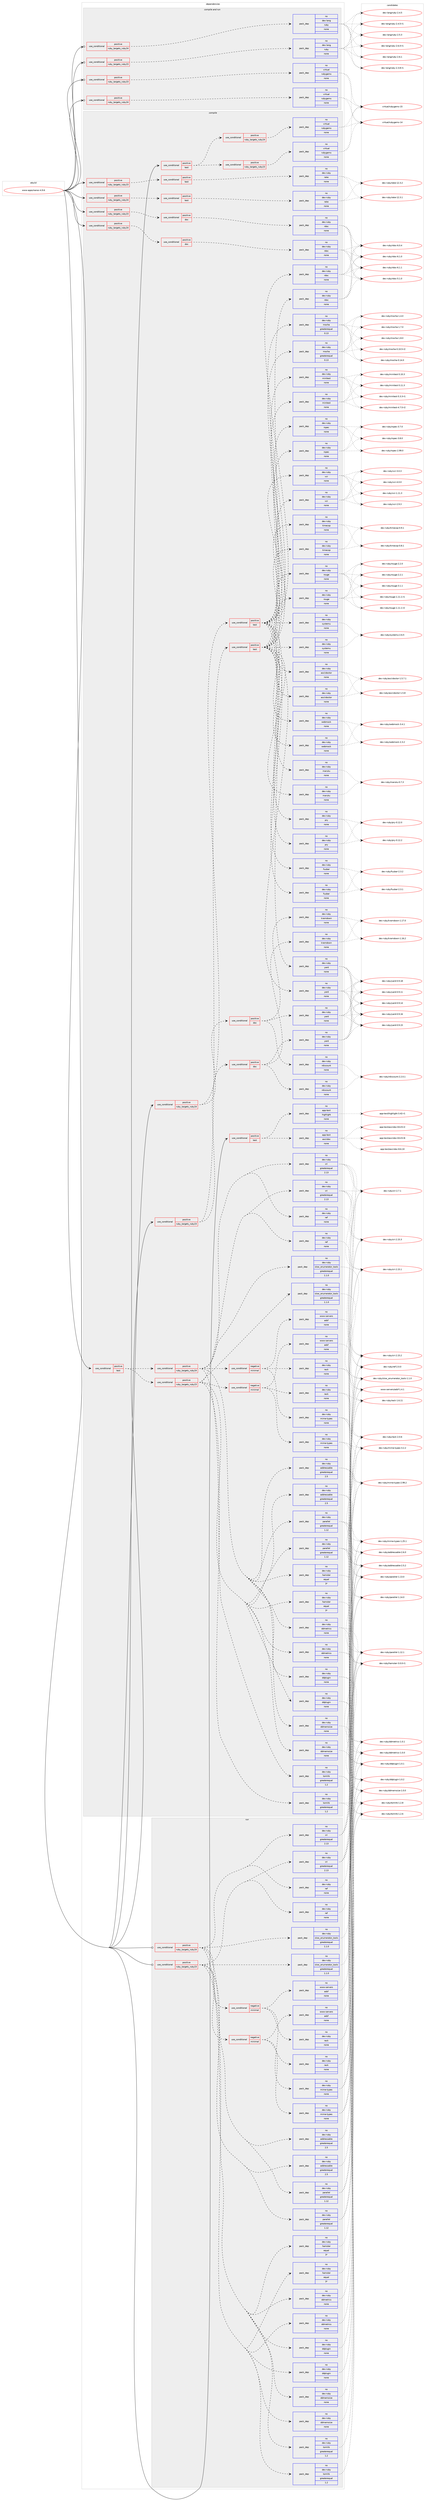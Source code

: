 digraph prolog {

# *************
# Graph options
# *************

newrank=true;
concentrate=true;
compound=true;
graph [rankdir=LR,fontname=Helvetica,fontsize=10,ranksep=1.5];#, ranksep=2.5, nodesep=0.2];
edge  [arrowhead=vee];
node  [fontname=Helvetica,fontsize=10];

# **********
# The ebuild
# **********

subgraph cluster_leftcol {
color=gray;
rank=same;
label=<<i>ebuild</i>>;
id [label="www-apps/nanoc-4.9.6", color=red, width=4, href="../www-apps/nanoc-4.9.6.svg"];
}

# ****************
# The dependencies
# ****************

subgraph cluster_midcol {
color=gray;
label=<<i>dependencies</i>>;
subgraph cluster_compile {
fillcolor="#eeeeee";
style=filled;
label=<<i>compile</i>>;
subgraph cond463268 {
dependency1745710 [label=<<TABLE BORDER="0" CELLBORDER="1" CELLSPACING="0" CELLPADDING="4"><TR><TD ROWSPAN="3" CELLPADDING="10">use_conditional</TD></TR><TR><TD>positive</TD></TR><TR><TD>ruby_targets_ruby23</TD></TR></TABLE>>, shape=none, color=red];
subgraph cond463269 {
dependency1745711 [label=<<TABLE BORDER="0" CELLBORDER="1" CELLSPACING="0" CELLPADDING="4"><TR><TD ROWSPAN="3" CELLPADDING="10">use_conditional</TD></TR><TR><TD>positive</TD></TR><TR><TD>doc</TD></TR></TABLE>>, shape=none, color=red];
subgraph pack1253253 {
dependency1745712 [label=<<TABLE BORDER="0" CELLBORDER="1" CELLSPACING="0" CELLPADDING="4" WIDTH="220"><TR><TD ROWSPAN="6" CELLPADDING="30">pack_dep</TD></TR><TR><TD WIDTH="110">no</TD></TR><TR><TD>dev-ruby</TD></TR><TR><TD>rdoc</TD></TR><TR><TD>none</TD></TR><TR><TD></TD></TR></TABLE>>, shape=none, color=blue];
}
dependency1745711:e -> dependency1745712:w [weight=20,style="dashed",arrowhead="vee"];
}
dependency1745710:e -> dependency1745711:w [weight=20,style="dashed",arrowhead="vee"];
}
id:e -> dependency1745710:w [weight=20,style="solid",arrowhead="vee"];
subgraph cond463270 {
dependency1745713 [label=<<TABLE BORDER="0" CELLBORDER="1" CELLSPACING="0" CELLPADDING="4"><TR><TD ROWSPAN="3" CELLPADDING="10">use_conditional</TD></TR><TR><TD>positive</TD></TR><TR><TD>ruby_targets_ruby23</TD></TR></TABLE>>, shape=none, color=red];
subgraph cond463271 {
dependency1745714 [label=<<TABLE BORDER="0" CELLBORDER="1" CELLSPACING="0" CELLPADDING="4"><TR><TD ROWSPAN="3" CELLPADDING="10">use_conditional</TD></TR><TR><TD>positive</TD></TR><TR><TD>test</TD></TR></TABLE>>, shape=none, color=red];
subgraph pack1253254 {
dependency1745715 [label=<<TABLE BORDER="0" CELLBORDER="1" CELLSPACING="0" CELLPADDING="4" WIDTH="220"><TR><TD ROWSPAN="6" CELLPADDING="30">pack_dep</TD></TR><TR><TD WIDTH="110">no</TD></TR><TR><TD>dev-ruby</TD></TR><TR><TD>rake</TD></TR><TR><TD>none</TD></TR><TR><TD></TD></TR></TABLE>>, shape=none, color=blue];
}
dependency1745714:e -> dependency1745715:w [weight=20,style="dashed",arrowhead="vee"];
}
dependency1745713:e -> dependency1745714:w [weight=20,style="dashed",arrowhead="vee"];
}
id:e -> dependency1745713:w [weight=20,style="solid",arrowhead="vee"];
subgraph cond463272 {
dependency1745716 [label=<<TABLE BORDER="0" CELLBORDER="1" CELLSPACING="0" CELLPADDING="4"><TR><TD ROWSPAN="3" CELLPADDING="10">use_conditional</TD></TR><TR><TD>positive</TD></TR><TR><TD>ruby_targets_ruby23</TD></TR></TABLE>>, shape=none, color=red];
subgraph cond463273 {
dependency1745717 [label=<<TABLE BORDER="0" CELLBORDER="1" CELLSPACING="0" CELLPADDING="4"><TR><TD ROWSPAN="3" CELLPADDING="10">use_conditional</TD></TR><TR><TD>positive</TD></TR><TR><TD>test</TD></TR></TABLE>>, shape=none, color=red];
subgraph pack1253255 {
dependency1745718 [label=<<TABLE BORDER="0" CELLBORDER="1" CELLSPACING="0" CELLPADDING="4" WIDTH="220"><TR><TD ROWSPAN="6" CELLPADDING="30">pack_dep</TD></TR><TR><TD WIDTH="110">no</TD></TR><TR><TD>dev-ruby</TD></TR><TR><TD>rspec</TD></TR><TR><TD>none</TD></TR><TR><TD></TD></TR></TABLE>>, shape=none, color=blue];
}
dependency1745717:e -> dependency1745718:w [weight=20,style="dashed",arrowhead="vee"];
subgraph pack1253256 {
dependency1745719 [label=<<TABLE BORDER="0" CELLBORDER="1" CELLSPACING="0" CELLPADDING="4" WIDTH="220"><TR><TD ROWSPAN="6" CELLPADDING="30">pack_dep</TD></TR><TR><TD WIDTH="110">no</TD></TR><TR><TD>dev-ruby</TD></TR><TR><TD>asciidoctor</TD></TR><TR><TD>none</TD></TR><TR><TD></TD></TR></TABLE>>, shape=none, color=blue];
}
dependency1745717:e -> dependency1745719:w [weight=20,style="dashed",arrowhead="vee"];
subgraph pack1253257 {
dependency1745720 [label=<<TABLE BORDER="0" CELLBORDER="1" CELLSPACING="0" CELLPADDING="4" WIDTH="220"><TR><TD ROWSPAN="6" CELLPADDING="30">pack_dep</TD></TR><TR><TD WIDTH="110">no</TD></TR><TR><TD>dev-ruby</TD></TR><TR><TD>fuubar</TD></TR><TR><TD>none</TD></TR><TR><TD></TD></TR></TABLE>>, shape=none, color=blue];
}
dependency1745717:e -> dependency1745720:w [weight=20,style="dashed",arrowhead="vee"];
subgraph pack1253258 {
dependency1745721 [label=<<TABLE BORDER="0" CELLBORDER="1" CELLSPACING="0" CELLPADDING="4" WIDTH="220"><TR><TD ROWSPAN="6" CELLPADDING="30">pack_dep</TD></TR><TR><TD WIDTH="110">no</TD></TR><TR><TD>dev-ruby</TD></TR><TR><TD>maruku</TD></TR><TR><TD>none</TD></TR><TR><TD></TD></TR></TABLE>>, shape=none, color=blue];
}
dependency1745717:e -> dependency1745721:w [weight=20,style="dashed",arrowhead="vee"];
subgraph pack1253259 {
dependency1745722 [label=<<TABLE BORDER="0" CELLBORDER="1" CELLSPACING="0" CELLPADDING="4" WIDTH="220"><TR><TD ROWSPAN="6" CELLPADDING="30">pack_dep</TD></TR><TR><TD WIDTH="110">no</TD></TR><TR><TD>dev-ruby</TD></TR><TR><TD>mocha</TD></TR><TR><TD>greaterequal</TD></TR><TR><TD>0.13</TD></TR></TABLE>>, shape=none, color=blue];
}
dependency1745717:e -> dependency1745722:w [weight=20,style="dashed",arrowhead="vee"];
subgraph pack1253260 {
dependency1745723 [label=<<TABLE BORDER="0" CELLBORDER="1" CELLSPACING="0" CELLPADDING="4" WIDTH="220"><TR><TD ROWSPAN="6" CELLPADDING="30">pack_dep</TD></TR><TR><TD WIDTH="110">no</TD></TR><TR><TD>dev-ruby</TD></TR><TR><TD>minitest</TD></TR><TR><TD>none</TD></TR><TR><TD></TD></TR></TABLE>>, shape=none, color=blue];
}
dependency1745717:e -> dependency1745723:w [weight=20,style="dashed",arrowhead="vee"];
subgraph pack1253261 {
dependency1745724 [label=<<TABLE BORDER="0" CELLBORDER="1" CELLSPACING="0" CELLPADDING="4" WIDTH="220"><TR><TD ROWSPAN="6" CELLPADDING="30">pack_dep</TD></TR><TR><TD WIDTH="110">no</TD></TR><TR><TD>dev-ruby</TD></TR><TR><TD>pry</TD></TR><TR><TD>none</TD></TR><TR><TD></TD></TR></TABLE>>, shape=none, color=blue];
}
dependency1745717:e -> dependency1745724:w [weight=20,style="dashed",arrowhead="vee"];
subgraph pack1253262 {
dependency1745725 [label=<<TABLE BORDER="0" CELLBORDER="1" CELLSPACING="0" CELLPADDING="4" WIDTH="220"><TR><TD ROWSPAN="6" CELLPADDING="30">pack_dep</TD></TR><TR><TD WIDTH="110">no</TD></TR><TR><TD>dev-ruby</TD></TR><TR><TD>rdoc</TD></TR><TR><TD>none</TD></TR><TR><TD></TD></TR></TABLE>>, shape=none, color=blue];
}
dependency1745717:e -> dependency1745725:w [weight=20,style="dashed",arrowhead="vee"];
subgraph pack1253263 {
dependency1745726 [label=<<TABLE BORDER="0" CELLBORDER="1" CELLSPACING="0" CELLPADDING="4" WIDTH="220"><TR><TD ROWSPAN="6" CELLPADDING="30">pack_dep</TD></TR><TR><TD WIDTH="110">no</TD></TR><TR><TD>dev-ruby</TD></TR><TR><TD>rouge</TD></TR><TR><TD>none</TD></TR><TR><TD></TD></TR></TABLE>>, shape=none, color=blue];
}
dependency1745717:e -> dependency1745726:w [weight=20,style="dashed",arrowhead="vee"];
subgraph pack1253264 {
dependency1745727 [label=<<TABLE BORDER="0" CELLBORDER="1" CELLSPACING="0" CELLPADDING="4" WIDTH="220"><TR><TD ROWSPAN="6" CELLPADDING="30">pack_dep</TD></TR><TR><TD WIDTH="110">no</TD></TR><TR><TD>dev-ruby</TD></TR><TR><TD>systemu</TD></TR><TR><TD>none</TD></TR><TR><TD></TD></TR></TABLE>>, shape=none, color=blue];
}
dependency1745717:e -> dependency1745727:w [weight=20,style="dashed",arrowhead="vee"];
subgraph pack1253265 {
dependency1745728 [label=<<TABLE BORDER="0" CELLBORDER="1" CELLSPACING="0" CELLPADDING="4" WIDTH="220"><TR><TD ROWSPAN="6" CELLPADDING="30">pack_dep</TD></TR><TR><TD WIDTH="110">no</TD></TR><TR><TD>dev-ruby</TD></TR><TR><TD>timecop</TD></TR><TR><TD>none</TD></TR><TR><TD></TD></TR></TABLE>>, shape=none, color=blue];
}
dependency1745717:e -> dependency1745728:w [weight=20,style="dashed",arrowhead="vee"];
subgraph pack1253266 {
dependency1745729 [label=<<TABLE BORDER="0" CELLBORDER="1" CELLSPACING="0" CELLPADDING="4" WIDTH="220"><TR><TD ROWSPAN="6" CELLPADDING="30">pack_dep</TD></TR><TR><TD WIDTH="110">no</TD></TR><TR><TD>dev-ruby</TD></TR><TR><TD>vcr</TD></TR><TR><TD>none</TD></TR><TR><TD></TD></TR></TABLE>>, shape=none, color=blue];
}
dependency1745717:e -> dependency1745729:w [weight=20,style="dashed",arrowhead="vee"];
subgraph pack1253267 {
dependency1745730 [label=<<TABLE BORDER="0" CELLBORDER="1" CELLSPACING="0" CELLPADDING="4" WIDTH="220"><TR><TD ROWSPAN="6" CELLPADDING="30">pack_dep</TD></TR><TR><TD WIDTH="110">no</TD></TR><TR><TD>dev-ruby</TD></TR><TR><TD>webmock</TD></TR><TR><TD>none</TD></TR><TR><TD></TD></TR></TABLE>>, shape=none, color=blue];
}
dependency1745717:e -> dependency1745730:w [weight=20,style="dashed",arrowhead="vee"];
subgraph pack1253268 {
dependency1745731 [label=<<TABLE BORDER="0" CELLBORDER="1" CELLSPACING="0" CELLPADDING="4" WIDTH="220"><TR><TD ROWSPAN="6" CELLPADDING="30">pack_dep</TD></TR><TR><TD WIDTH="110">no</TD></TR><TR><TD>dev-ruby</TD></TR><TR><TD>yard</TD></TR><TR><TD>none</TD></TR><TR><TD></TD></TR></TABLE>>, shape=none, color=blue];
}
dependency1745717:e -> dependency1745731:w [weight=20,style="dashed",arrowhead="vee"];
}
dependency1745716:e -> dependency1745717:w [weight=20,style="dashed",arrowhead="vee"];
subgraph cond463274 {
dependency1745732 [label=<<TABLE BORDER="0" CELLBORDER="1" CELLSPACING="0" CELLPADDING="4"><TR><TD ROWSPAN="3" CELLPADDING="10">use_conditional</TD></TR><TR><TD>positive</TD></TR><TR><TD>doc</TD></TR></TABLE>>, shape=none, color=red];
subgraph pack1253269 {
dependency1745733 [label=<<TABLE BORDER="0" CELLBORDER="1" CELLSPACING="0" CELLPADDING="4" WIDTH="220"><TR><TD ROWSPAN="6" CELLPADDING="30">pack_dep</TD></TR><TR><TD WIDTH="110">no</TD></TR><TR><TD>dev-ruby</TD></TR><TR><TD>kramdown</TD></TR><TR><TD>none</TD></TR><TR><TD></TD></TR></TABLE>>, shape=none, color=blue];
}
dependency1745732:e -> dependency1745733:w [weight=20,style="dashed",arrowhead="vee"];
subgraph pack1253270 {
dependency1745734 [label=<<TABLE BORDER="0" CELLBORDER="1" CELLSPACING="0" CELLPADDING="4" WIDTH="220"><TR><TD ROWSPAN="6" CELLPADDING="30">pack_dep</TD></TR><TR><TD WIDTH="110">no</TD></TR><TR><TD>dev-ruby</TD></TR><TR><TD>rdiscount</TD></TR><TR><TD>none</TD></TR><TR><TD></TD></TR></TABLE>>, shape=none, color=blue];
}
dependency1745732:e -> dependency1745734:w [weight=20,style="dashed",arrowhead="vee"];
subgraph pack1253271 {
dependency1745735 [label=<<TABLE BORDER="0" CELLBORDER="1" CELLSPACING="0" CELLPADDING="4" WIDTH="220"><TR><TD ROWSPAN="6" CELLPADDING="30">pack_dep</TD></TR><TR><TD WIDTH="110">no</TD></TR><TR><TD>dev-ruby</TD></TR><TR><TD>yard</TD></TR><TR><TD>none</TD></TR><TR><TD></TD></TR></TABLE>>, shape=none, color=blue];
}
dependency1745732:e -> dependency1745735:w [weight=20,style="dashed",arrowhead="vee"];
}
dependency1745716:e -> dependency1745732:w [weight=20,style="dashed",arrowhead="vee"];
}
id:e -> dependency1745716:w [weight=20,style="solid",arrowhead="vee"];
subgraph cond463275 {
dependency1745736 [label=<<TABLE BORDER="0" CELLBORDER="1" CELLSPACING="0" CELLPADDING="4"><TR><TD ROWSPAN="3" CELLPADDING="10">use_conditional</TD></TR><TR><TD>positive</TD></TR><TR><TD>ruby_targets_ruby24</TD></TR></TABLE>>, shape=none, color=red];
subgraph cond463276 {
dependency1745737 [label=<<TABLE BORDER="0" CELLBORDER="1" CELLSPACING="0" CELLPADDING="4"><TR><TD ROWSPAN="3" CELLPADDING="10">use_conditional</TD></TR><TR><TD>positive</TD></TR><TR><TD>doc</TD></TR></TABLE>>, shape=none, color=red];
subgraph pack1253272 {
dependency1745738 [label=<<TABLE BORDER="0" CELLBORDER="1" CELLSPACING="0" CELLPADDING="4" WIDTH="220"><TR><TD ROWSPAN="6" CELLPADDING="30">pack_dep</TD></TR><TR><TD WIDTH="110">no</TD></TR><TR><TD>dev-ruby</TD></TR><TR><TD>rdoc</TD></TR><TR><TD>none</TD></TR><TR><TD></TD></TR></TABLE>>, shape=none, color=blue];
}
dependency1745737:e -> dependency1745738:w [weight=20,style="dashed",arrowhead="vee"];
}
dependency1745736:e -> dependency1745737:w [weight=20,style="dashed",arrowhead="vee"];
}
id:e -> dependency1745736:w [weight=20,style="solid",arrowhead="vee"];
subgraph cond463277 {
dependency1745739 [label=<<TABLE BORDER="0" CELLBORDER="1" CELLSPACING="0" CELLPADDING="4"><TR><TD ROWSPAN="3" CELLPADDING="10">use_conditional</TD></TR><TR><TD>positive</TD></TR><TR><TD>ruby_targets_ruby24</TD></TR></TABLE>>, shape=none, color=red];
subgraph cond463278 {
dependency1745740 [label=<<TABLE BORDER="0" CELLBORDER="1" CELLSPACING="0" CELLPADDING="4"><TR><TD ROWSPAN="3" CELLPADDING="10">use_conditional</TD></TR><TR><TD>positive</TD></TR><TR><TD>test</TD></TR></TABLE>>, shape=none, color=red];
subgraph pack1253273 {
dependency1745741 [label=<<TABLE BORDER="0" CELLBORDER="1" CELLSPACING="0" CELLPADDING="4" WIDTH="220"><TR><TD ROWSPAN="6" CELLPADDING="30">pack_dep</TD></TR><TR><TD WIDTH="110">no</TD></TR><TR><TD>dev-ruby</TD></TR><TR><TD>rake</TD></TR><TR><TD>none</TD></TR><TR><TD></TD></TR></TABLE>>, shape=none, color=blue];
}
dependency1745740:e -> dependency1745741:w [weight=20,style="dashed",arrowhead="vee"];
}
dependency1745739:e -> dependency1745740:w [weight=20,style="dashed",arrowhead="vee"];
}
id:e -> dependency1745739:w [weight=20,style="solid",arrowhead="vee"];
subgraph cond463279 {
dependency1745742 [label=<<TABLE BORDER="0" CELLBORDER="1" CELLSPACING="0" CELLPADDING="4"><TR><TD ROWSPAN="3" CELLPADDING="10">use_conditional</TD></TR><TR><TD>positive</TD></TR><TR><TD>ruby_targets_ruby24</TD></TR></TABLE>>, shape=none, color=red];
subgraph cond463280 {
dependency1745743 [label=<<TABLE BORDER="0" CELLBORDER="1" CELLSPACING="0" CELLPADDING="4"><TR><TD ROWSPAN="3" CELLPADDING="10">use_conditional</TD></TR><TR><TD>positive</TD></TR><TR><TD>test</TD></TR></TABLE>>, shape=none, color=red];
subgraph pack1253274 {
dependency1745744 [label=<<TABLE BORDER="0" CELLBORDER="1" CELLSPACING="0" CELLPADDING="4" WIDTH="220"><TR><TD ROWSPAN="6" CELLPADDING="30">pack_dep</TD></TR><TR><TD WIDTH="110">no</TD></TR><TR><TD>dev-ruby</TD></TR><TR><TD>rspec</TD></TR><TR><TD>none</TD></TR><TR><TD></TD></TR></TABLE>>, shape=none, color=blue];
}
dependency1745743:e -> dependency1745744:w [weight=20,style="dashed",arrowhead="vee"];
subgraph pack1253275 {
dependency1745745 [label=<<TABLE BORDER="0" CELLBORDER="1" CELLSPACING="0" CELLPADDING="4" WIDTH="220"><TR><TD ROWSPAN="6" CELLPADDING="30">pack_dep</TD></TR><TR><TD WIDTH="110">no</TD></TR><TR><TD>dev-ruby</TD></TR><TR><TD>asciidoctor</TD></TR><TR><TD>none</TD></TR><TR><TD></TD></TR></TABLE>>, shape=none, color=blue];
}
dependency1745743:e -> dependency1745745:w [weight=20,style="dashed",arrowhead="vee"];
subgraph pack1253276 {
dependency1745746 [label=<<TABLE BORDER="0" CELLBORDER="1" CELLSPACING="0" CELLPADDING="4" WIDTH="220"><TR><TD ROWSPAN="6" CELLPADDING="30">pack_dep</TD></TR><TR><TD WIDTH="110">no</TD></TR><TR><TD>dev-ruby</TD></TR><TR><TD>fuubar</TD></TR><TR><TD>none</TD></TR><TR><TD></TD></TR></TABLE>>, shape=none, color=blue];
}
dependency1745743:e -> dependency1745746:w [weight=20,style="dashed",arrowhead="vee"];
subgraph pack1253277 {
dependency1745747 [label=<<TABLE BORDER="0" CELLBORDER="1" CELLSPACING="0" CELLPADDING="4" WIDTH="220"><TR><TD ROWSPAN="6" CELLPADDING="30">pack_dep</TD></TR><TR><TD WIDTH="110">no</TD></TR><TR><TD>dev-ruby</TD></TR><TR><TD>maruku</TD></TR><TR><TD>none</TD></TR><TR><TD></TD></TR></TABLE>>, shape=none, color=blue];
}
dependency1745743:e -> dependency1745747:w [weight=20,style="dashed",arrowhead="vee"];
subgraph pack1253278 {
dependency1745748 [label=<<TABLE BORDER="0" CELLBORDER="1" CELLSPACING="0" CELLPADDING="4" WIDTH="220"><TR><TD ROWSPAN="6" CELLPADDING="30">pack_dep</TD></TR><TR><TD WIDTH="110">no</TD></TR><TR><TD>dev-ruby</TD></TR><TR><TD>mocha</TD></TR><TR><TD>greaterequal</TD></TR><TR><TD>0.13</TD></TR></TABLE>>, shape=none, color=blue];
}
dependency1745743:e -> dependency1745748:w [weight=20,style="dashed",arrowhead="vee"];
subgraph pack1253279 {
dependency1745749 [label=<<TABLE BORDER="0" CELLBORDER="1" CELLSPACING="0" CELLPADDING="4" WIDTH="220"><TR><TD ROWSPAN="6" CELLPADDING="30">pack_dep</TD></TR><TR><TD WIDTH="110">no</TD></TR><TR><TD>dev-ruby</TD></TR><TR><TD>minitest</TD></TR><TR><TD>none</TD></TR><TR><TD></TD></TR></TABLE>>, shape=none, color=blue];
}
dependency1745743:e -> dependency1745749:w [weight=20,style="dashed",arrowhead="vee"];
subgraph pack1253280 {
dependency1745750 [label=<<TABLE BORDER="0" CELLBORDER="1" CELLSPACING="0" CELLPADDING="4" WIDTH="220"><TR><TD ROWSPAN="6" CELLPADDING="30">pack_dep</TD></TR><TR><TD WIDTH="110">no</TD></TR><TR><TD>dev-ruby</TD></TR><TR><TD>pry</TD></TR><TR><TD>none</TD></TR><TR><TD></TD></TR></TABLE>>, shape=none, color=blue];
}
dependency1745743:e -> dependency1745750:w [weight=20,style="dashed",arrowhead="vee"];
subgraph pack1253281 {
dependency1745751 [label=<<TABLE BORDER="0" CELLBORDER="1" CELLSPACING="0" CELLPADDING="4" WIDTH="220"><TR><TD ROWSPAN="6" CELLPADDING="30">pack_dep</TD></TR><TR><TD WIDTH="110">no</TD></TR><TR><TD>dev-ruby</TD></TR><TR><TD>rdoc</TD></TR><TR><TD>none</TD></TR><TR><TD></TD></TR></TABLE>>, shape=none, color=blue];
}
dependency1745743:e -> dependency1745751:w [weight=20,style="dashed",arrowhead="vee"];
subgraph pack1253282 {
dependency1745752 [label=<<TABLE BORDER="0" CELLBORDER="1" CELLSPACING="0" CELLPADDING="4" WIDTH="220"><TR><TD ROWSPAN="6" CELLPADDING="30">pack_dep</TD></TR><TR><TD WIDTH="110">no</TD></TR><TR><TD>dev-ruby</TD></TR><TR><TD>rouge</TD></TR><TR><TD>none</TD></TR><TR><TD></TD></TR></TABLE>>, shape=none, color=blue];
}
dependency1745743:e -> dependency1745752:w [weight=20,style="dashed",arrowhead="vee"];
subgraph pack1253283 {
dependency1745753 [label=<<TABLE BORDER="0" CELLBORDER="1" CELLSPACING="0" CELLPADDING="4" WIDTH="220"><TR><TD ROWSPAN="6" CELLPADDING="30">pack_dep</TD></TR><TR><TD WIDTH="110">no</TD></TR><TR><TD>dev-ruby</TD></TR><TR><TD>systemu</TD></TR><TR><TD>none</TD></TR><TR><TD></TD></TR></TABLE>>, shape=none, color=blue];
}
dependency1745743:e -> dependency1745753:w [weight=20,style="dashed",arrowhead="vee"];
subgraph pack1253284 {
dependency1745754 [label=<<TABLE BORDER="0" CELLBORDER="1" CELLSPACING="0" CELLPADDING="4" WIDTH="220"><TR><TD ROWSPAN="6" CELLPADDING="30">pack_dep</TD></TR><TR><TD WIDTH="110">no</TD></TR><TR><TD>dev-ruby</TD></TR><TR><TD>timecop</TD></TR><TR><TD>none</TD></TR><TR><TD></TD></TR></TABLE>>, shape=none, color=blue];
}
dependency1745743:e -> dependency1745754:w [weight=20,style="dashed",arrowhead="vee"];
subgraph pack1253285 {
dependency1745755 [label=<<TABLE BORDER="0" CELLBORDER="1" CELLSPACING="0" CELLPADDING="4" WIDTH="220"><TR><TD ROWSPAN="6" CELLPADDING="30">pack_dep</TD></TR><TR><TD WIDTH="110">no</TD></TR><TR><TD>dev-ruby</TD></TR><TR><TD>vcr</TD></TR><TR><TD>none</TD></TR><TR><TD></TD></TR></TABLE>>, shape=none, color=blue];
}
dependency1745743:e -> dependency1745755:w [weight=20,style="dashed",arrowhead="vee"];
subgraph pack1253286 {
dependency1745756 [label=<<TABLE BORDER="0" CELLBORDER="1" CELLSPACING="0" CELLPADDING="4" WIDTH="220"><TR><TD ROWSPAN="6" CELLPADDING="30">pack_dep</TD></TR><TR><TD WIDTH="110">no</TD></TR><TR><TD>dev-ruby</TD></TR><TR><TD>webmock</TD></TR><TR><TD>none</TD></TR><TR><TD></TD></TR></TABLE>>, shape=none, color=blue];
}
dependency1745743:e -> dependency1745756:w [weight=20,style="dashed",arrowhead="vee"];
subgraph pack1253287 {
dependency1745757 [label=<<TABLE BORDER="0" CELLBORDER="1" CELLSPACING="0" CELLPADDING="4" WIDTH="220"><TR><TD ROWSPAN="6" CELLPADDING="30">pack_dep</TD></TR><TR><TD WIDTH="110">no</TD></TR><TR><TD>dev-ruby</TD></TR><TR><TD>yard</TD></TR><TR><TD>none</TD></TR><TR><TD></TD></TR></TABLE>>, shape=none, color=blue];
}
dependency1745743:e -> dependency1745757:w [weight=20,style="dashed",arrowhead="vee"];
}
dependency1745742:e -> dependency1745743:w [weight=20,style="dashed",arrowhead="vee"];
subgraph cond463281 {
dependency1745758 [label=<<TABLE BORDER="0" CELLBORDER="1" CELLSPACING="0" CELLPADDING="4"><TR><TD ROWSPAN="3" CELLPADDING="10">use_conditional</TD></TR><TR><TD>positive</TD></TR><TR><TD>doc</TD></TR></TABLE>>, shape=none, color=red];
subgraph pack1253288 {
dependency1745759 [label=<<TABLE BORDER="0" CELLBORDER="1" CELLSPACING="0" CELLPADDING="4" WIDTH="220"><TR><TD ROWSPAN="6" CELLPADDING="30">pack_dep</TD></TR><TR><TD WIDTH="110">no</TD></TR><TR><TD>dev-ruby</TD></TR><TR><TD>kramdown</TD></TR><TR><TD>none</TD></TR><TR><TD></TD></TR></TABLE>>, shape=none, color=blue];
}
dependency1745758:e -> dependency1745759:w [weight=20,style="dashed",arrowhead="vee"];
subgraph pack1253289 {
dependency1745760 [label=<<TABLE BORDER="0" CELLBORDER="1" CELLSPACING="0" CELLPADDING="4" WIDTH="220"><TR><TD ROWSPAN="6" CELLPADDING="30">pack_dep</TD></TR><TR><TD WIDTH="110">no</TD></TR><TR><TD>dev-ruby</TD></TR><TR><TD>rdiscount</TD></TR><TR><TD>none</TD></TR><TR><TD></TD></TR></TABLE>>, shape=none, color=blue];
}
dependency1745758:e -> dependency1745760:w [weight=20,style="dashed",arrowhead="vee"];
subgraph pack1253290 {
dependency1745761 [label=<<TABLE BORDER="0" CELLBORDER="1" CELLSPACING="0" CELLPADDING="4" WIDTH="220"><TR><TD ROWSPAN="6" CELLPADDING="30">pack_dep</TD></TR><TR><TD WIDTH="110">no</TD></TR><TR><TD>dev-ruby</TD></TR><TR><TD>yard</TD></TR><TR><TD>none</TD></TR><TR><TD></TD></TR></TABLE>>, shape=none, color=blue];
}
dependency1745758:e -> dependency1745761:w [weight=20,style="dashed",arrowhead="vee"];
}
dependency1745742:e -> dependency1745758:w [weight=20,style="dashed",arrowhead="vee"];
}
id:e -> dependency1745742:w [weight=20,style="solid",arrowhead="vee"];
subgraph cond463282 {
dependency1745762 [label=<<TABLE BORDER="0" CELLBORDER="1" CELLSPACING="0" CELLPADDING="4"><TR><TD ROWSPAN="3" CELLPADDING="10">use_conditional</TD></TR><TR><TD>positive</TD></TR><TR><TD>test</TD></TR></TABLE>>, shape=none, color=red];
subgraph cond463283 {
dependency1745763 [label=<<TABLE BORDER="0" CELLBORDER="1" CELLSPACING="0" CELLPADDING="4"><TR><TD ROWSPAN="3" CELLPADDING="10">use_conditional</TD></TR><TR><TD>positive</TD></TR><TR><TD>ruby_targets_ruby23</TD></TR></TABLE>>, shape=none, color=red];
subgraph cond463284 {
dependency1745764 [label=<<TABLE BORDER="0" CELLBORDER="1" CELLSPACING="0" CELLPADDING="4"><TR><TD ROWSPAN="3" CELLPADDING="10">use_conditional</TD></TR><TR><TD>negative</TD></TR><TR><TD>minimal</TD></TR></TABLE>>, shape=none, color=red];
subgraph pack1253291 {
dependency1745765 [label=<<TABLE BORDER="0" CELLBORDER="1" CELLSPACING="0" CELLPADDING="4" WIDTH="220"><TR><TD ROWSPAN="6" CELLPADDING="30">pack_dep</TD></TR><TR><TD WIDTH="110">no</TD></TR><TR><TD>dev-ruby</TD></TR><TR><TD>mime-types</TD></TR><TR><TD>none</TD></TR><TR><TD></TD></TR></TABLE>>, shape=none, color=blue];
}
dependency1745764:e -> dependency1745765:w [weight=20,style="dashed",arrowhead="vee"];
subgraph pack1253292 {
dependency1745766 [label=<<TABLE BORDER="0" CELLBORDER="1" CELLSPACING="0" CELLPADDING="4" WIDTH="220"><TR><TD ROWSPAN="6" CELLPADDING="30">pack_dep</TD></TR><TR><TD WIDTH="110">no</TD></TR><TR><TD>dev-ruby</TD></TR><TR><TD>rack</TD></TR><TR><TD>none</TD></TR><TR><TD></TD></TR></TABLE>>, shape=none, color=blue];
}
dependency1745764:e -> dependency1745766:w [weight=20,style="dashed",arrowhead="vee"];
subgraph pack1253293 {
dependency1745767 [label=<<TABLE BORDER="0" CELLBORDER="1" CELLSPACING="0" CELLPADDING="4" WIDTH="220"><TR><TD ROWSPAN="6" CELLPADDING="30">pack_dep</TD></TR><TR><TD WIDTH="110">no</TD></TR><TR><TD>www-servers</TD></TR><TR><TD>adsf</TD></TR><TR><TD>none</TD></TR><TR><TD></TD></TR></TABLE>>, shape=none, color=blue];
}
dependency1745764:e -> dependency1745767:w [weight=20,style="dashed",arrowhead="vee"];
}
dependency1745763:e -> dependency1745764:w [weight=20,style="dashed",arrowhead="vee"];
subgraph pack1253294 {
dependency1745768 [label=<<TABLE BORDER="0" CELLBORDER="1" CELLSPACING="0" CELLPADDING="4" WIDTH="220"><TR><TD ROWSPAN="6" CELLPADDING="30">pack_dep</TD></TR><TR><TD WIDTH="110">no</TD></TR><TR><TD>dev-ruby</TD></TR><TR><TD>addressable</TD></TR><TR><TD>greaterequal</TD></TR><TR><TD>2.5</TD></TR></TABLE>>, shape=none, color=blue];
}
dependency1745763:e -> dependency1745768:w [weight=20,style="dashed",arrowhead="vee"];
subgraph pack1253295 {
dependency1745769 [label=<<TABLE BORDER="0" CELLBORDER="1" CELLSPACING="0" CELLPADDING="4" WIDTH="220"><TR><TD ROWSPAN="6" CELLPADDING="30">pack_dep</TD></TR><TR><TD WIDTH="110">no</TD></TR><TR><TD>dev-ruby</TD></TR><TR><TD>cri</TD></TR><TR><TD>greaterequal</TD></TR><TR><TD>2.13</TD></TR></TABLE>>, shape=none, color=blue];
}
dependency1745763:e -> dependency1745769:w [weight=20,style="dashed",arrowhead="vee"];
subgraph pack1253296 {
dependency1745770 [label=<<TABLE BORDER="0" CELLBORDER="1" CELLSPACING="0" CELLPADDING="4" WIDTH="220"><TR><TD ROWSPAN="6" CELLPADDING="30">pack_dep</TD></TR><TR><TD WIDTH="110">no</TD></TR><TR><TD>dev-ruby</TD></TR><TR><TD>ddmemoize</TD></TR><TR><TD>none</TD></TR><TR><TD></TD></TR></TABLE>>, shape=none, color=blue];
}
dependency1745763:e -> dependency1745770:w [weight=20,style="dashed",arrowhead="vee"];
subgraph pack1253297 {
dependency1745771 [label=<<TABLE BORDER="0" CELLBORDER="1" CELLSPACING="0" CELLPADDING="4" WIDTH="220"><TR><TD ROWSPAN="6" CELLPADDING="30">pack_dep</TD></TR><TR><TD WIDTH="110">no</TD></TR><TR><TD>dev-ruby</TD></TR><TR><TD>ddmetrics</TD></TR><TR><TD>none</TD></TR><TR><TD></TD></TR></TABLE>>, shape=none, color=blue];
}
dependency1745763:e -> dependency1745771:w [weight=20,style="dashed",arrowhead="vee"];
subgraph pack1253298 {
dependency1745772 [label=<<TABLE BORDER="0" CELLBORDER="1" CELLSPACING="0" CELLPADDING="4" WIDTH="220"><TR><TD ROWSPAN="6" CELLPADDING="30">pack_dep</TD></TR><TR><TD WIDTH="110">no</TD></TR><TR><TD>dev-ruby</TD></TR><TR><TD>ddplugin</TD></TR><TR><TD>none</TD></TR><TR><TD></TD></TR></TABLE>>, shape=none, color=blue];
}
dependency1745763:e -> dependency1745772:w [weight=20,style="dashed",arrowhead="vee"];
subgraph pack1253299 {
dependency1745773 [label=<<TABLE BORDER="0" CELLBORDER="1" CELLSPACING="0" CELLPADDING="4" WIDTH="220"><TR><TD ROWSPAN="6" CELLPADDING="30">pack_dep</TD></TR><TR><TD WIDTH="110">no</TD></TR><TR><TD>dev-ruby</TD></TR><TR><TD>hamster</TD></TR><TR><TD>equal</TD></TR><TR><TD>3*</TD></TR></TABLE>>, shape=none, color=blue];
}
dependency1745763:e -> dependency1745773:w [weight=20,style="dashed",arrowhead="vee"];
subgraph pack1253300 {
dependency1745774 [label=<<TABLE BORDER="0" CELLBORDER="1" CELLSPACING="0" CELLPADDING="4" WIDTH="220"><TR><TD ROWSPAN="6" CELLPADDING="30">pack_dep</TD></TR><TR><TD WIDTH="110">no</TD></TR><TR><TD>dev-ruby</TD></TR><TR><TD>parallel</TD></TR><TR><TD>greaterequal</TD></TR><TR><TD>1.12</TD></TR></TABLE>>, shape=none, color=blue];
}
dependency1745763:e -> dependency1745774:w [weight=20,style="dashed",arrowhead="vee"];
subgraph pack1253301 {
dependency1745775 [label=<<TABLE BORDER="0" CELLBORDER="1" CELLSPACING="0" CELLPADDING="4" WIDTH="220"><TR><TD ROWSPAN="6" CELLPADDING="30">pack_dep</TD></TR><TR><TD WIDTH="110">no</TD></TR><TR><TD>dev-ruby</TD></TR><TR><TD>ref</TD></TR><TR><TD>none</TD></TR><TR><TD></TD></TR></TABLE>>, shape=none, color=blue];
}
dependency1745763:e -> dependency1745775:w [weight=20,style="dashed",arrowhead="vee"];
subgraph pack1253302 {
dependency1745776 [label=<<TABLE BORDER="0" CELLBORDER="1" CELLSPACING="0" CELLPADDING="4" WIDTH="220"><TR><TD ROWSPAN="6" CELLPADDING="30">pack_dep</TD></TR><TR><TD WIDTH="110">no</TD></TR><TR><TD>dev-ruby</TD></TR><TR><TD>slow_enumerator_tools</TD></TR><TR><TD>greaterequal</TD></TR><TR><TD>1.1.0</TD></TR></TABLE>>, shape=none, color=blue];
}
dependency1745763:e -> dependency1745776:w [weight=20,style="dashed",arrowhead="vee"];
subgraph pack1253303 {
dependency1745777 [label=<<TABLE BORDER="0" CELLBORDER="1" CELLSPACING="0" CELLPADDING="4" WIDTH="220"><TR><TD ROWSPAN="6" CELLPADDING="30">pack_dep</TD></TR><TR><TD WIDTH="110">no</TD></TR><TR><TD>dev-ruby</TD></TR><TR><TD>tomlrb</TD></TR><TR><TD>greaterequal</TD></TR><TR><TD>1.2</TD></TR></TABLE>>, shape=none, color=blue];
}
dependency1745763:e -> dependency1745777:w [weight=20,style="dashed",arrowhead="vee"];
}
dependency1745762:e -> dependency1745763:w [weight=20,style="dashed",arrowhead="vee"];
subgraph cond463285 {
dependency1745778 [label=<<TABLE BORDER="0" CELLBORDER="1" CELLSPACING="0" CELLPADDING="4"><TR><TD ROWSPAN="3" CELLPADDING="10">use_conditional</TD></TR><TR><TD>positive</TD></TR><TR><TD>ruby_targets_ruby24</TD></TR></TABLE>>, shape=none, color=red];
subgraph cond463286 {
dependency1745779 [label=<<TABLE BORDER="0" CELLBORDER="1" CELLSPACING="0" CELLPADDING="4"><TR><TD ROWSPAN="3" CELLPADDING="10">use_conditional</TD></TR><TR><TD>negative</TD></TR><TR><TD>minimal</TD></TR></TABLE>>, shape=none, color=red];
subgraph pack1253304 {
dependency1745780 [label=<<TABLE BORDER="0" CELLBORDER="1" CELLSPACING="0" CELLPADDING="4" WIDTH="220"><TR><TD ROWSPAN="6" CELLPADDING="30">pack_dep</TD></TR><TR><TD WIDTH="110">no</TD></TR><TR><TD>dev-ruby</TD></TR><TR><TD>mime-types</TD></TR><TR><TD>none</TD></TR><TR><TD></TD></TR></TABLE>>, shape=none, color=blue];
}
dependency1745779:e -> dependency1745780:w [weight=20,style="dashed",arrowhead="vee"];
subgraph pack1253305 {
dependency1745781 [label=<<TABLE BORDER="0" CELLBORDER="1" CELLSPACING="0" CELLPADDING="4" WIDTH="220"><TR><TD ROWSPAN="6" CELLPADDING="30">pack_dep</TD></TR><TR><TD WIDTH="110">no</TD></TR><TR><TD>dev-ruby</TD></TR><TR><TD>rack</TD></TR><TR><TD>none</TD></TR><TR><TD></TD></TR></TABLE>>, shape=none, color=blue];
}
dependency1745779:e -> dependency1745781:w [weight=20,style="dashed",arrowhead="vee"];
subgraph pack1253306 {
dependency1745782 [label=<<TABLE BORDER="0" CELLBORDER="1" CELLSPACING="0" CELLPADDING="4" WIDTH="220"><TR><TD ROWSPAN="6" CELLPADDING="30">pack_dep</TD></TR><TR><TD WIDTH="110">no</TD></TR><TR><TD>www-servers</TD></TR><TR><TD>adsf</TD></TR><TR><TD>none</TD></TR><TR><TD></TD></TR></TABLE>>, shape=none, color=blue];
}
dependency1745779:e -> dependency1745782:w [weight=20,style="dashed",arrowhead="vee"];
}
dependency1745778:e -> dependency1745779:w [weight=20,style="dashed",arrowhead="vee"];
subgraph pack1253307 {
dependency1745783 [label=<<TABLE BORDER="0" CELLBORDER="1" CELLSPACING="0" CELLPADDING="4" WIDTH="220"><TR><TD ROWSPAN="6" CELLPADDING="30">pack_dep</TD></TR><TR><TD WIDTH="110">no</TD></TR><TR><TD>dev-ruby</TD></TR><TR><TD>addressable</TD></TR><TR><TD>greaterequal</TD></TR><TR><TD>2.5</TD></TR></TABLE>>, shape=none, color=blue];
}
dependency1745778:e -> dependency1745783:w [weight=20,style="dashed",arrowhead="vee"];
subgraph pack1253308 {
dependency1745784 [label=<<TABLE BORDER="0" CELLBORDER="1" CELLSPACING="0" CELLPADDING="4" WIDTH="220"><TR><TD ROWSPAN="6" CELLPADDING="30">pack_dep</TD></TR><TR><TD WIDTH="110">no</TD></TR><TR><TD>dev-ruby</TD></TR><TR><TD>cri</TD></TR><TR><TD>greaterequal</TD></TR><TR><TD>2.13</TD></TR></TABLE>>, shape=none, color=blue];
}
dependency1745778:e -> dependency1745784:w [weight=20,style="dashed",arrowhead="vee"];
subgraph pack1253309 {
dependency1745785 [label=<<TABLE BORDER="0" CELLBORDER="1" CELLSPACING="0" CELLPADDING="4" WIDTH="220"><TR><TD ROWSPAN="6" CELLPADDING="30">pack_dep</TD></TR><TR><TD WIDTH="110">no</TD></TR><TR><TD>dev-ruby</TD></TR><TR><TD>ddmemoize</TD></TR><TR><TD>none</TD></TR><TR><TD></TD></TR></TABLE>>, shape=none, color=blue];
}
dependency1745778:e -> dependency1745785:w [weight=20,style="dashed",arrowhead="vee"];
subgraph pack1253310 {
dependency1745786 [label=<<TABLE BORDER="0" CELLBORDER="1" CELLSPACING="0" CELLPADDING="4" WIDTH="220"><TR><TD ROWSPAN="6" CELLPADDING="30">pack_dep</TD></TR><TR><TD WIDTH="110">no</TD></TR><TR><TD>dev-ruby</TD></TR><TR><TD>ddmetrics</TD></TR><TR><TD>none</TD></TR><TR><TD></TD></TR></TABLE>>, shape=none, color=blue];
}
dependency1745778:e -> dependency1745786:w [weight=20,style="dashed",arrowhead="vee"];
subgraph pack1253311 {
dependency1745787 [label=<<TABLE BORDER="0" CELLBORDER="1" CELLSPACING="0" CELLPADDING="4" WIDTH="220"><TR><TD ROWSPAN="6" CELLPADDING="30">pack_dep</TD></TR><TR><TD WIDTH="110">no</TD></TR><TR><TD>dev-ruby</TD></TR><TR><TD>ddplugin</TD></TR><TR><TD>none</TD></TR><TR><TD></TD></TR></TABLE>>, shape=none, color=blue];
}
dependency1745778:e -> dependency1745787:w [weight=20,style="dashed",arrowhead="vee"];
subgraph pack1253312 {
dependency1745788 [label=<<TABLE BORDER="0" CELLBORDER="1" CELLSPACING="0" CELLPADDING="4" WIDTH="220"><TR><TD ROWSPAN="6" CELLPADDING="30">pack_dep</TD></TR><TR><TD WIDTH="110">no</TD></TR><TR><TD>dev-ruby</TD></TR><TR><TD>hamster</TD></TR><TR><TD>equal</TD></TR><TR><TD>3*</TD></TR></TABLE>>, shape=none, color=blue];
}
dependency1745778:e -> dependency1745788:w [weight=20,style="dashed",arrowhead="vee"];
subgraph pack1253313 {
dependency1745789 [label=<<TABLE BORDER="0" CELLBORDER="1" CELLSPACING="0" CELLPADDING="4" WIDTH="220"><TR><TD ROWSPAN="6" CELLPADDING="30">pack_dep</TD></TR><TR><TD WIDTH="110">no</TD></TR><TR><TD>dev-ruby</TD></TR><TR><TD>parallel</TD></TR><TR><TD>greaterequal</TD></TR><TR><TD>1.12</TD></TR></TABLE>>, shape=none, color=blue];
}
dependency1745778:e -> dependency1745789:w [weight=20,style="dashed",arrowhead="vee"];
subgraph pack1253314 {
dependency1745790 [label=<<TABLE BORDER="0" CELLBORDER="1" CELLSPACING="0" CELLPADDING="4" WIDTH="220"><TR><TD ROWSPAN="6" CELLPADDING="30">pack_dep</TD></TR><TR><TD WIDTH="110">no</TD></TR><TR><TD>dev-ruby</TD></TR><TR><TD>ref</TD></TR><TR><TD>none</TD></TR><TR><TD></TD></TR></TABLE>>, shape=none, color=blue];
}
dependency1745778:e -> dependency1745790:w [weight=20,style="dashed",arrowhead="vee"];
subgraph pack1253315 {
dependency1745791 [label=<<TABLE BORDER="0" CELLBORDER="1" CELLSPACING="0" CELLPADDING="4" WIDTH="220"><TR><TD ROWSPAN="6" CELLPADDING="30">pack_dep</TD></TR><TR><TD WIDTH="110">no</TD></TR><TR><TD>dev-ruby</TD></TR><TR><TD>slow_enumerator_tools</TD></TR><TR><TD>greaterequal</TD></TR><TR><TD>1.1.0</TD></TR></TABLE>>, shape=none, color=blue];
}
dependency1745778:e -> dependency1745791:w [weight=20,style="dashed",arrowhead="vee"];
subgraph pack1253316 {
dependency1745792 [label=<<TABLE BORDER="0" CELLBORDER="1" CELLSPACING="0" CELLPADDING="4" WIDTH="220"><TR><TD ROWSPAN="6" CELLPADDING="30">pack_dep</TD></TR><TR><TD WIDTH="110">no</TD></TR><TR><TD>dev-ruby</TD></TR><TR><TD>tomlrb</TD></TR><TR><TD>greaterequal</TD></TR><TR><TD>1.2</TD></TR></TABLE>>, shape=none, color=blue];
}
dependency1745778:e -> dependency1745792:w [weight=20,style="dashed",arrowhead="vee"];
}
dependency1745762:e -> dependency1745778:w [weight=20,style="dashed",arrowhead="vee"];
}
id:e -> dependency1745762:w [weight=20,style="solid",arrowhead="vee"];
subgraph cond463287 {
dependency1745793 [label=<<TABLE BORDER="0" CELLBORDER="1" CELLSPACING="0" CELLPADDING="4"><TR><TD ROWSPAN="3" CELLPADDING="10">use_conditional</TD></TR><TR><TD>positive</TD></TR><TR><TD>test</TD></TR></TABLE>>, shape=none, color=red];
subgraph cond463288 {
dependency1745794 [label=<<TABLE BORDER="0" CELLBORDER="1" CELLSPACING="0" CELLPADDING="4"><TR><TD ROWSPAN="3" CELLPADDING="10">use_conditional</TD></TR><TR><TD>positive</TD></TR><TR><TD>ruby_targets_ruby23</TD></TR></TABLE>>, shape=none, color=red];
subgraph pack1253317 {
dependency1745795 [label=<<TABLE BORDER="0" CELLBORDER="1" CELLSPACING="0" CELLPADDING="4" WIDTH="220"><TR><TD ROWSPAN="6" CELLPADDING="30">pack_dep</TD></TR><TR><TD WIDTH="110">no</TD></TR><TR><TD>virtual</TD></TR><TR><TD>rubygems</TD></TR><TR><TD>none</TD></TR><TR><TD></TD></TR></TABLE>>, shape=none, color=blue];
}
dependency1745794:e -> dependency1745795:w [weight=20,style="dashed",arrowhead="vee"];
}
dependency1745793:e -> dependency1745794:w [weight=20,style="dashed",arrowhead="vee"];
subgraph cond463289 {
dependency1745796 [label=<<TABLE BORDER="0" CELLBORDER="1" CELLSPACING="0" CELLPADDING="4"><TR><TD ROWSPAN="3" CELLPADDING="10">use_conditional</TD></TR><TR><TD>positive</TD></TR><TR><TD>ruby_targets_ruby24</TD></TR></TABLE>>, shape=none, color=red];
subgraph pack1253318 {
dependency1745797 [label=<<TABLE BORDER="0" CELLBORDER="1" CELLSPACING="0" CELLPADDING="4" WIDTH="220"><TR><TD ROWSPAN="6" CELLPADDING="30">pack_dep</TD></TR><TR><TD WIDTH="110">no</TD></TR><TR><TD>virtual</TD></TR><TR><TD>rubygems</TD></TR><TR><TD>none</TD></TR><TR><TD></TD></TR></TABLE>>, shape=none, color=blue];
}
dependency1745796:e -> dependency1745797:w [weight=20,style="dashed",arrowhead="vee"];
}
dependency1745793:e -> dependency1745796:w [weight=20,style="dashed",arrowhead="vee"];
}
id:e -> dependency1745793:w [weight=20,style="solid",arrowhead="vee"];
subgraph cond463290 {
dependency1745798 [label=<<TABLE BORDER="0" CELLBORDER="1" CELLSPACING="0" CELLPADDING="4"><TR><TD ROWSPAN="3" CELLPADDING="10">use_conditional</TD></TR><TR><TD>positive</TD></TR><TR><TD>test</TD></TR></TABLE>>, shape=none, color=red];
subgraph pack1253319 {
dependency1745799 [label=<<TABLE BORDER="0" CELLBORDER="1" CELLSPACING="0" CELLPADDING="4" WIDTH="220"><TR><TD ROWSPAN="6" CELLPADDING="30">pack_dep</TD></TR><TR><TD WIDTH="110">no</TD></TR><TR><TD>app-text</TD></TR><TR><TD>asciidoc</TD></TR><TR><TD>none</TD></TR><TR><TD></TD></TR></TABLE>>, shape=none, color=blue];
}
dependency1745798:e -> dependency1745799:w [weight=20,style="dashed",arrowhead="vee"];
subgraph pack1253320 {
dependency1745800 [label=<<TABLE BORDER="0" CELLBORDER="1" CELLSPACING="0" CELLPADDING="4" WIDTH="220"><TR><TD ROWSPAN="6" CELLPADDING="30">pack_dep</TD></TR><TR><TD WIDTH="110">no</TD></TR><TR><TD>app-text</TD></TR><TR><TD>highlight</TD></TR><TR><TD>none</TD></TR><TR><TD></TD></TR></TABLE>>, shape=none, color=blue];
}
dependency1745798:e -> dependency1745800:w [weight=20,style="dashed",arrowhead="vee"];
}
id:e -> dependency1745798:w [weight=20,style="solid",arrowhead="vee"];
}
subgraph cluster_compileandrun {
fillcolor="#eeeeee";
style=filled;
label=<<i>compile and run</i>>;
subgraph cond463291 {
dependency1745801 [label=<<TABLE BORDER="0" CELLBORDER="1" CELLSPACING="0" CELLPADDING="4"><TR><TD ROWSPAN="3" CELLPADDING="10">use_conditional</TD></TR><TR><TD>positive</TD></TR><TR><TD>ruby_targets_ruby23</TD></TR></TABLE>>, shape=none, color=red];
subgraph pack1253321 {
dependency1745802 [label=<<TABLE BORDER="0" CELLBORDER="1" CELLSPACING="0" CELLPADDING="4" WIDTH="220"><TR><TD ROWSPAN="6" CELLPADDING="30">pack_dep</TD></TR><TR><TD WIDTH="110">no</TD></TR><TR><TD>dev-lang</TD></TR><TR><TD>ruby</TD></TR><TR><TD>none</TD></TR><TR><TD></TD></TR></TABLE>>, shape=none, color=blue];
}
dependency1745801:e -> dependency1745802:w [weight=20,style="dashed",arrowhead="vee"];
}
id:e -> dependency1745801:w [weight=20,style="solid",arrowhead="odotvee"];
subgraph cond463292 {
dependency1745803 [label=<<TABLE BORDER="0" CELLBORDER="1" CELLSPACING="0" CELLPADDING="4"><TR><TD ROWSPAN="3" CELLPADDING="10">use_conditional</TD></TR><TR><TD>positive</TD></TR><TR><TD>ruby_targets_ruby23</TD></TR></TABLE>>, shape=none, color=red];
subgraph pack1253322 {
dependency1745804 [label=<<TABLE BORDER="0" CELLBORDER="1" CELLSPACING="0" CELLPADDING="4" WIDTH="220"><TR><TD ROWSPAN="6" CELLPADDING="30">pack_dep</TD></TR><TR><TD WIDTH="110">no</TD></TR><TR><TD>virtual</TD></TR><TR><TD>rubygems</TD></TR><TR><TD>none</TD></TR><TR><TD></TD></TR></TABLE>>, shape=none, color=blue];
}
dependency1745803:e -> dependency1745804:w [weight=20,style="dashed",arrowhead="vee"];
}
id:e -> dependency1745803:w [weight=20,style="solid",arrowhead="odotvee"];
subgraph cond463293 {
dependency1745805 [label=<<TABLE BORDER="0" CELLBORDER="1" CELLSPACING="0" CELLPADDING="4"><TR><TD ROWSPAN="3" CELLPADDING="10">use_conditional</TD></TR><TR><TD>positive</TD></TR><TR><TD>ruby_targets_ruby24</TD></TR></TABLE>>, shape=none, color=red];
subgraph pack1253323 {
dependency1745806 [label=<<TABLE BORDER="0" CELLBORDER="1" CELLSPACING="0" CELLPADDING="4" WIDTH="220"><TR><TD ROWSPAN="6" CELLPADDING="30">pack_dep</TD></TR><TR><TD WIDTH="110">no</TD></TR><TR><TD>dev-lang</TD></TR><TR><TD>ruby</TD></TR><TR><TD>none</TD></TR><TR><TD></TD></TR></TABLE>>, shape=none, color=blue];
}
dependency1745805:e -> dependency1745806:w [weight=20,style="dashed",arrowhead="vee"];
}
id:e -> dependency1745805:w [weight=20,style="solid",arrowhead="odotvee"];
subgraph cond463294 {
dependency1745807 [label=<<TABLE BORDER="0" CELLBORDER="1" CELLSPACING="0" CELLPADDING="4"><TR><TD ROWSPAN="3" CELLPADDING="10">use_conditional</TD></TR><TR><TD>positive</TD></TR><TR><TD>ruby_targets_ruby24</TD></TR></TABLE>>, shape=none, color=red];
subgraph pack1253324 {
dependency1745808 [label=<<TABLE BORDER="0" CELLBORDER="1" CELLSPACING="0" CELLPADDING="4" WIDTH="220"><TR><TD ROWSPAN="6" CELLPADDING="30">pack_dep</TD></TR><TR><TD WIDTH="110">no</TD></TR><TR><TD>virtual</TD></TR><TR><TD>rubygems</TD></TR><TR><TD>none</TD></TR><TR><TD></TD></TR></TABLE>>, shape=none, color=blue];
}
dependency1745807:e -> dependency1745808:w [weight=20,style="dashed",arrowhead="vee"];
}
id:e -> dependency1745807:w [weight=20,style="solid",arrowhead="odotvee"];
}
subgraph cluster_run {
fillcolor="#eeeeee";
style=filled;
label=<<i>run</i>>;
subgraph cond463295 {
dependency1745809 [label=<<TABLE BORDER="0" CELLBORDER="1" CELLSPACING="0" CELLPADDING="4"><TR><TD ROWSPAN="3" CELLPADDING="10">use_conditional</TD></TR><TR><TD>positive</TD></TR><TR><TD>ruby_targets_ruby23</TD></TR></TABLE>>, shape=none, color=red];
subgraph cond463296 {
dependency1745810 [label=<<TABLE BORDER="0" CELLBORDER="1" CELLSPACING="0" CELLPADDING="4"><TR><TD ROWSPAN="3" CELLPADDING="10">use_conditional</TD></TR><TR><TD>negative</TD></TR><TR><TD>minimal</TD></TR></TABLE>>, shape=none, color=red];
subgraph pack1253325 {
dependency1745811 [label=<<TABLE BORDER="0" CELLBORDER="1" CELLSPACING="0" CELLPADDING="4" WIDTH="220"><TR><TD ROWSPAN="6" CELLPADDING="30">pack_dep</TD></TR><TR><TD WIDTH="110">no</TD></TR><TR><TD>dev-ruby</TD></TR><TR><TD>mime-types</TD></TR><TR><TD>none</TD></TR><TR><TD></TD></TR></TABLE>>, shape=none, color=blue];
}
dependency1745810:e -> dependency1745811:w [weight=20,style="dashed",arrowhead="vee"];
subgraph pack1253326 {
dependency1745812 [label=<<TABLE BORDER="0" CELLBORDER="1" CELLSPACING="0" CELLPADDING="4" WIDTH="220"><TR><TD ROWSPAN="6" CELLPADDING="30">pack_dep</TD></TR><TR><TD WIDTH="110">no</TD></TR><TR><TD>dev-ruby</TD></TR><TR><TD>rack</TD></TR><TR><TD>none</TD></TR><TR><TD></TD></TR></TABLE>>, shape=none, color=blue];
}
dependency1745810:e -> dependency1745812:w [weight=20,style="dashed",arrowhead="vee"];
subgraph pack1253327 {
dependency1745813 [label=<<TABLE BORDER="0" CELLBORDER="1" CELLSPACING="0" CELLPADDING="4" WIDTH="220"><TR><TD ROWSPAN="6" CELLPADDING="30">pack_dep</TD></TR><TR><TD WIDTH="110">no</TD></TR><TR><TD>www-servers</TD></TR><TR><TD>adsf</TD></TR><TR><TD>none</TD></TR><TR><TD></TD></TR></TABLE>>, shape=none, color=blue];
}
dependency1745810:e -> dependency1745813:w [weight=20,style="dashed",arrowhead="vee"];
}
dependency1745809:e -> dependency1745810:w [weight=20,style="dashed",arrowhead="vee"];
subgraph pack1253328 {
dependency1745814 [label=<<TABLE BORDER="0" CELLBORDER="1" CELLSPACING="0" CELLPADDING="4" WIDTH="220"><TR><TD ROWSPAN="6" CELLPADDING="30">pack_dep</TD></TR><TR><TD WIDTH="110">no</TD></TR><TR><TD>dev-ruby</TD></TR><TR><TD>addressable</TD></TR><TR><TD>greaterequal</TD></TR><TR><TD>2.5</TD></TR></TABLE>>, shape=none, color=blue];
}
dependency1745809:e -> dependency1745814:w [weight=20,style="dashed",arrowhead="vee"];
subgraph pack1253329 {
dependency1745815 [label=<<TABLE BORDER="0" CELLBORDER="1" CELLSPACING="0" CELLPADDING="4" WIDTH="220"><TR><TD ROWSPAN="6" CELLPADDING="30">pack_dep</TD></TR><TR><TD WIDTH="110">no</TD></TR><TR><TD>dev-ruby</TD></TR><TR><TD>cri</TD></TR><TR><TD>greaterequal</TD></TR><TR><TD>2.13</TD></TR></TABLE>>, shape=none, color=blue];
}
dependency1745809:e -> dependency1745815:w [weight=20,style="dashed",arrowhead="vee"];
subgraph pack1253330 {
dependency1745816 [label=<<TABLE BORDER="0" CELLBORDER="1" CELLSPACING="0" CELLPADDING="4" WIDTH="220"><TR><TD ROWSPAN="6" CELLPADDING="30">pack_dep</TD></TR><TR><TD WIDTH="110">no</TD></TR><TR><TD>dev-ruby</TD></TR><TR><TD>ddmemoize</TD></TR><TR><TD>none</TD></TR><TR><TD></TD></TR></TABLE>>, shape=none, color=blue];
}
dependency1745809:e -> dependency1745816:w [weight=20,style="dashed",arrowhead="vee"];
subgraph pack1253331 {
dependency1745817 [label=<<TABLE BORDER="0" CELLBORDER="1" CELLSPACING="0" CELLPADDING="4" WIDTH="220"><TR><TD ROWSPAN="6" CELLPADDING="30">pack_dep</TD></TR><TR><TD WIDTH="110">no</TD></TR><TR><TD>dev-ruby</TD></TR><TR><TD>ddmetrics</TD></TR><TR><TD>none</TD></TR><TR><TD></TD></TR></TABLE>>, shape=none, color=blue];
}
dependency1745809:e -> dependency1745817:w [weight=20,style="dashed",arrowhead="vee"];
subgraph pack1253332 {
dependency1745818 [label=<<TABLE BORDER="0" CELLBORDER="1" CELLSPACING="0" CELLPADDING="4" WIDTH="220"><TR><TD ROWSPAN="6" CELLPADDING="30">pack_dep</TD></TR><TR><TD WIDTH="110">no</TD></TR><TR><TD>dev-ruby</TD></TR><TR><TD>ddplugin</TD></TR><TR><TD>none</TD></TR><TR><TD></TD></TR></TABLE>>, shape=none, color=blue];
}
dependency1745809:e -> dependency1745818:w [weight=20,style="dashed",arrowhead="vee"];
subgraph pack1253333 {
dependency1745819 [label=<<TABLE BORDER="0" CELLBORDER="1" CELLSPACING="0" CELLPADDING="4" WIDTH="220"><TR><TD ROWSPAN="6" CELLPADDING="30">pack_dep</TD></TR><TR><TD WIDTH="110">no</TD></TR><TR><TD>dev-ruby</TD></TR><TR><TD>hamster</TD></TR><TR><TD>equal</TD></TR><TR><TD>3*</TD></TR></TABLE>>, shape=none, color=blue];
}
dependency1745809:e -> dependency1745819:w [weight=20,style="dashed",arrowhead="vee"];
subgraph pack1253334 {
dependency1745820 [label=<<TABLE BORDER="0" CELLBORDER="1" CELLSPACING="0" CELLPADDING="4" WIDTH="220"><TR><TD ROWSPAN="6" CELLPADDING="30">pack_dep</TD></TR><TR><TD WIDTH="110">no</TD></TR><TR><TD>dev-ruby</TD></TR><TR><TD>parallel</TD></TR><TR><TD>greaterequal</TD></TR><TR><TD>1.12</TD></TR></TABLE>>, shape=none, color=blue];
}
dependency1745809:e -> dependency1745820:w [weight=20,style="dashed",arrowhead="vee"];
subgraph pack1253335 {
dependency1745821 [label=<<TABLE BORDER="0" CELLBORDER="1" CELLSPACING="0" CELLPADDING="4" WIDTH="220"><TR><TD ROWSPAN="6" CELLPADDING="30">pack_dep</TD></TR><TR><TD WIDTH="110">no</TD></TR><TR><TD>dev-ruby</TD></TR><TR><TD>ref</TD></TR><TR><TD>none</TD></TR><TR><TD></TD></TR></TABLE>>, shape=none, color=blue];
}
dependency1745809:e -> dependency1745821:w [weight=20,style="dashed",arrowhead="vee"];
subgraph pack1253336 {
dependency1745822 [label=<<TABLE BORDER="0" CELLBORDER="1" CELLSPACING="0" CELLPADDING="4" WIDTH="220"><TR><TD ROWSPAN="6" CELLPADDING="30">pack_dep</TD></TR><TR><TD WIDTH="110">no</TD></TR><TR><TD>dev-ruby</TD></TR><TR><TD>slow_enumerator_tools</TD></TR><TR><TD>greaterequal</TD></TR><TR><TD>1.1.0</TD></TR></TABLE>>, shape=none, color=blue];
}
dependency1745809:e -> dependency1745822:w [weight=20,style="dashed",arrowhead="vee"];
subgraph pack1253337 {
dependency1745823 [label=<<TABLE BORDER="0" CELLBORDER="1" CELLSPACING="0" CELLPADDING="4" WIDTH="220"><TR><TD ROWSPAN="6" CELLPADDING="30">pack_dep</TD></TR><TR><TD WIDTH="110">no</TD></TR><TR><TD>dev-ruby</TD></TR><TR><TD>tomlrb</TD></TR><TR><TD>greaterequal</TD></TR><TR><TD>1.2</TD></TR></TABLE>>, shape=none, color=blue];
}
dependency1745809:e -> dependency1745823:w [weight=20,style="dashed",arrowhead="vee"];
}
id:e -> dependency1745809:w [weight=20,style="solid",arrowhead="odot"];
subgraph cond463297 {
dependency1745824 [label=<<TABLE BORDER="0" CELLBORDER="1" CELLSPACING="0" CELLPADDING="4"><TR><TD ROWSPAN="3" CELLPADDING="10">use_conditional</TD></TR><TR><TD>positive</TD></TR><TR><TD>ruby_targets_ruby24</TD></TR></TABLE>>, shape=none, color=red];
subgraph cond463298 {
dependency1745825 [label=<<TABLE BORDER="0" CELLBORDER="1" CELLSPACING="0" CELLPADDING="4"><TR><TD ROWSPAN="3" CELLPADDING="10">use_conditional</TD></TR><TR><TD>negative</TD></TR><TR><TD>minimal</TD></TR></TABLE>>, shape=none, color=red];
subgraph pack1253338 {
dependency1745826 [label=<<TABLE BORDER="0" CELLBORDER="1" CELLSPACING="0" CELLPADDING="4" WIDTH="220"><TR><TD ROWSPAN="6" CELLPADDING="30">pack_dep</TD></TR><TR><TD WIDTH="110">no</TD></TR><TR><TD>dev-ruby</TD></TR><TR><TD>mime-types</TD></TR><TR><TD>none</TD></TR><TR><TD></TD></TR></TABLE>>, shape=none, color=blue];
}
dependency1745825:e -> dependency1745826:w [weight=20,style="dashed",arrowhead="vee"];
subgraph pack1253339 {
dependency1745827 [label=<<TABLE BORDER="0" CELLBORDER="1" CELLSPACING="0" CELLPADDING="4" WIDTH="220"><TR><TD ROWSPAN="6" CELLPADDING="30">pack_dep</TD></TR><TR><TD WIDTH="110">no</TD></TR><TR><TD>dev-ruby</TD></TR><TR><TD>rack</TD></TR><TR><TD>none</TD></TR><TR><TD></TD></TR></TABLE>>, shape=none, color=blue];
}
dependency1745825:e -> dependency1745827:w [weight=20,style="dashed",arrowhead="vee"];
subgraph pack1253340 {
dependency1745828 [label=<<TABLE BORDER="0" CELLBORDER="1" CELLSPACING="0" CELLPADDING="4" WIDTH="220"><TR><TD ROWSPAN="6" CELLPADDING="30">pack_dep</TD></TR><TR><TD WIDTH="110">no</TD></TR><TR><TD>www-servers</TD></TR><TR><TD>adsf</TD></TR><TR><TD>none</TD></TR><TR><TD></TD></TR></TABLE>>, shape=none, color=blue];
}
dependency1745825:e -> dependency1745828:w [weight=20,style="dashed",arrowhead="vee"];
}
dependency1745824:e -> dependency1745825:w [weight=20,style="dashed",arrowhead="vee"];
subgraph pack1253341 {
dependency1745829 [label=<<TABLE BORDER="0" CELLBORDER="1" CELLSPACING="0" CELLPADDING="4" WIDTH="220"><TR><TD ROWSPAN="6" CELLPADDING="30">pack_dep</TD></TR><TR><TD WIDTH="110">no</TD></TR><TR><TD>dev-ruby</TD></TR><TR><TD>addressable</TD></TR><TR><TD>greaterequal</TD></TR><TR><TD>2.5</TD></TR></TABLE>>, shape=none, color=blue];
}
dependency1745824:e -> dependency1745829:w [weight=20,style="dashed",arrowhead="vee"];
subgraph pack1253342 {
dependency1745830 [label=<<TABLE BORDER="0" CELLBORDER="1" CELLSPACING="0" CELLPADDING="4" WIDTH="220"><TR><TD ROWSPAN="6" CELLPADDING="30">pack_dep</TD></TR><TR><TD WIDTH="110">no</TD></TR><TR><TD>dev-ruby</TD></TR><TR><TD>cri</TD></TR><TR><TD>greaterequal</TD></TR><TR><TD>2.13</TD></TR></TABLE>>, shape=none, color=blue];
}
dependency1745824:e -> dependency1745830:w [weight=20,style="dashed",arrowhead="vee"];
subgraph pack1253343 {
dependency1745831 [label=<<TABLE BORDER="0" CELLBORDER="1" CELLSPACING="0" CELLPADDING="4" WIDTH="220"><TR><TD ROWSPAN="6" CELLPADDING="30">pack_dep</TD></TR><TR><TD WIDTH="110">no</TD></TR><TR><TD>dev-ruby</TD></TR><TR><TD>ddmemoize</TD></TR><TR><TD>none</TD></TR><TR><TD></TD></TR></TABLE>>, shape=none, color=blue];
}
dependency1745824:e -> dependency1745831:w [weight=20,style="dashed",arrowhead="vee"];
subgraph pack1253344 {
dependency1745832 [label=<<TABLE BORDER="0" CELLBORDER="1" CELLSPACING="0" CELLPADDING="4" WIDTH="220"><TR><TD ROWSPAN="6" CELLPADDING="30">pack_dep</TD></TR><TR><TD WIDTH="110">no</TD></TR><TR><TD>dev-ruby</TD></TR><TR><TD>ddmetrics</TD></TR><TR><TD>none</TD></TR><TR><TD></TD></TR></TABLE>>, shape=none, color=blue];
}
dependency1745824:e -> dependency1745832:w [weight=20,style="dashed",arrowhead="vee"];
subgraph pack1253345 {
dependency1745833 [label=<<TABLE BORDER="0" CELLBORDER="1" CELLSPACING="0" CELLPADDING="4" WIDTH="220"><TR><TD ROWSPAN="6" CELLPADDING="30">pack_dep</TD></TR><TR><TD WIDTH="110">no</TD></TR><TR><TD>dev-ruby</TD></TR><TR><TD>ddplugin</TD></TR><TR><TD>none</TD></TR><TR><TD></TD></TR></TABLE>>, shape=none, color=blue];
}
dependency1745824:e -> dependency1745833:w [weight=20,style="dashed",arrowhead="vee"];
subgraph pack1253346 {
dependency1745834 [label=<<TABLE BORDER="0" CELLBORDER="1" CELLSPACING="0" CELLPADDING="4" WIDTH="220"><TR><TD ROWSPAN="6" CELLPADDING="30">pack_dep</TD></TR><TR><TD WIDTH="110">no</TD></TR><TR><TD>dev-ruby</TD></TR><TR><TD>hamster</TD></TR><TR><TD>equal</TD></TR><TR><TD>3*</TD></TR></TABLE>>, shape=none, color=blue];
}
dependency1745824:e -> dependency1745834:w [weight=20,style="dashed",arrowhead="vee"];
subgraph pack1253347 {
dependency1745835 [label=<<TABLE BORDER="0" CELLBORDER="1" CELLSPACING="0" CELLPADDING="4" WIDTH="220"><TR><TD ROWSPAN="6" CELLPADDING="30">pack_dep</TD></TR><TR><TD WIDTH="110">no</TD></TR><TR><TD>dev-ruby</TD></TR><TR><TD>parallel</TD></TR><TR><TD>greaterequal</TD></TR><TR><TD>1.12</TD></TR></TABLE>>, shape=none, color=blue];
}
dependency1745824:e -> dependency1745835:w [weight=20,style="dashed",arrowhead="vee"];
subgraph pack1253348 {
dependency1745836 [label=<<TABLE BORDER="0" CELLBORDER="1" CELLSPACING="0" CELLPADDING="4" WIDTH="220"><TR><TD ROWSPAN="6" CELLPADDING="30">pack_dep</TD></TR><TR><TD WIDTH="110">no</TD></TR><TR><TD>dev-ruby</TD></TR><TR><TD>ref</TD></TR><TR><TD>none</TD></TR><TR><TD></TD></TR></TABLE>>, shape=none, color=blue];
}
dependency1745824:e -> dependency1745836:w [weight=20,style="dashed",arrowhead="vee"];
subgraph pack1253349 {
dependency1745837 [label=<<TABLE BORDER="0" CELLBORDER="1" CELLSPACING="0" CELLPADDING="4" WIDTH="220"><TR><TD ROWSPAN="6" CELLPADDING="30">pack_dep</TD></TR><TR><TD WIDTH="110">no</TD></TR><TR><TD>dev-ruby</TD></TR><TR><TD>slow_enumerator_tools</TD></TR><TR><TD>greaterequal</TD></TR><TR><TD>1.1.0</TD></TR></TABLE>>, shape=none, color=blue];
}
dependency1745824:e -> dependency1745837:w [weight=20,style="dashed",arrowhead="vee"];
subgraph pack1253350 {
dependency1745838 [label=<<TABLE BORDER="0" CELLBORDER="1" CELLSPACING="0" CELLPADDING="4" WIDTH="220"><TR><TD ROWSPAN="6" CELLPADDING="30">pack_dep</TD></TR><TR><TD WIDTH="110">no</TD></TR><TR><TD>dev-ruby</TD></TR><TR><TD>tomlrb</TD></TR><TR><TD>greaterequal</TD></TR><TR><TD>1.2</TD></TR></TABLE>>, shape=none, color=blue];
}
dependency1745824:e -> dependency1745838:w [weight=20,style="dashed",arrowhead="vee"];
}
id:e -> dependency1745824:w [weight=20,style="solid",arrowhead="odot"];
}
}

# **************
# The candidates
# **************

subgraph cluster_choices {
rank=same;
color=gray;
label=<<i>candidates</i>>;

subgraph choice1253253 {
color=black;
nodesep=1;
choice10010111845114117981214711410011199455346494648 [label="dev-ruby/rdoc-5.1.0", color=red, width=4,href="../dev-ruby/rdoc-5.1.0.svg"];
choice10010111845114117981214711410011199455446484652 [label="dev-ruby/rdoc-6.0.4", color=red, width=4,href="../dev-ruby/rdoc-6.0.4.svg"];
choice10010111845114117981214711410011199455446494648 [label="dev-ruby/rdoc-6.1.0", color=red, width=4,href="../dev-ruby/rdoc-6.1.0.svg"];
choice10010111845114117981214711410011199455446494649 [label="dev-ruby/rdoc-6.1.1", color=red, width=4,href="../dev-ruby/rdoc-6.1.1.svg"];
dependency1745712:e -> choice10010111845114117981214711410011199455346494648:w [style=dotted,weight="100"];
dependency1745712:e -> choice10010111845114117981214711410011199455446484652:w [style=dotted,weight="100"];
dependency1745712:e -> choice10010111845114117981214711410011199455446494648:w [style=dotted,weight="100"];
dependency1745712:e -> choice10010111845114117981214711410011199455446494649:w [style=dotted,weight="100"];
}
subgraph choice1253254 {
color=black;
nodesep=1;
choice1001011184511411798121471149710710145495046514649 [label="dev-ruby/rake-12.3.1", color=red, width=4,href="../dev-ruby/rake-12.3.1.svg"];
choice1001011184511411798121471149710710145495046514650 [label="dev-ruby/rake-12.3.2", color=red, width=4,href="../dev-ruby/rake-12.3.2.svg"];
dependency1745715:e -> choice1001011184511411798121471149710710145495046514649:w [style=dotted,weight="100"];
dependency1745715:e -> choice1001011184511411798121471149710710145495046514650:w [style=dotted,weight="100"];
}
subgraph choice1253255 {
color=black;
nodesep=1;
choice1001011184511411798121471141151121019945504657574648 [label="dev-ruby/rspec-2.99.0", color=red, width=4,href="../dev-ruby/rspec-2.99.0.svg"];
choice10010111845114117981214711411511210199455146554648 [label="dev-ruby/rspec-3.7.0", color=red, width=4,href="../dev-ruby/rspec-3.7.0.svg"];
choice10010111845114117981214711411511210199455146564648 [label="dev-ruby/rspec-3.8.0", color=red, width=4,href="../dev-ruby/rspec-3.8.0.svg"];
dependency1745718:e -> choice1001011184511411798121471141151121019945504657574648:w [style=dotted,weight="100"];
dependency1745718:e -> choice10010111845114117981214711411511210199455146554648:w [style=dotted,weight="100"];
dependency1745718:e -> choice10010111845114117981214711411511210199455146564648:w [style=dotted,weight="100"];
}
subgraph choice1253256 {
color=black;
nodesep=1;
choice1001011184511411798121479711599105105100111991161111144549465346554649 [label="dev-ruby/asciidoctor-1.5.7.1", color=red, width=4,href="../dev-ruby/asciidoctor-1.5.7.1.svg"];
choice100101118451141179812147971159910510510011199116111114454946534656 [label="dev-ruby/asciidoctor-1.5.8", color=red, width=4,href="../dev-ruby/asciidoctor-1.5.8.svg"];
dependency1745719:e -> choice1001011184511411798121479711599105105100111991161111144549465346554649:w [style=dotted,weight="100"];
dependency1745719:e -> choice100101118451141179812147971159910510510011199116111114454946534656:w [style=dotted,weight="100"];
}
subgraph choice1253257 {
color=black;
nodesep=1;
choice1001011184511411798121471021171179897114455046514649 [label="dev-ruby/fuubar-2.3.1", color=red, width=4,href="../dev-ruby/fuubar-2.3.1.svg"];
choice1001011184511411798121471021171179897114455046514650 [label="dev-ruby/fuubar-2.3.2", color=red, width=4,href="../dev-ruby/fuubar-2.3.2.svg"];
dependency1745720:e -> choice1001011184511411798121471021171179897114455046514649:w [style=dotted,weight="100"];
dependency1745720:e -> choice1001011184511411798121471021171179897114455046514650:w [style=dotted,weight="100"];
}
subgraph choice1253258 {
color=black;
nodesep=1;
choice10010111845114117981214710997114117107117454846554651 [label="dev-ruby/maruku-0.7.3", color=red, width=4,href="../dev-ruby/maruku-0.7.3.svg"];
dependency1745721:e -> choice10010111845114117981214710997114117107117454846554651:w [style=dotted,weight="100"];
}
subgraph choice1253259 {
color=black;
nodesep=1;
choice1001011184511411798121471091119910497454846494846534511450 [label="dev-ruby/mocha-0.10.5-r2", color=red, width=4,href="../dev-ruby/mocha-0.10.5-r2.svg"];
choice100101118451141179812147109111991049745484649524648 [label="dev-ruby/mocha-0.14.0", color=red, width=4,href="../dev-ruby/mocha-0.14.0.svg"];
choice1001011184511411798121471091119910497454946524648 [label="dev-ruby/mocha-1.4.0", color=red, width=4,href="../dev-ruby/mocha-1.4.0.svg"];
choice1001011184511411798121471091119910497454946554648 [label="dev-ruby/mocha-1.7.0", color=red, width=4,href="../dev-ruby/mocha-1.7.0.svg"];
choice1001011184511411798121471091119910497454946564648 [label="dev-ruby/mocha-1.8.0", color=red, width=4,href="../dev-ruby/mocha-1.8.0.svg"];
dependency1745722:e -> choice1001011184511411798121471091119910497454846494846534511450:w [style=dotted,weight="100"];
dependency1745722:e -> choice100101118451141179812147109111991049745484649524648:w [style=dotted,weight="100"];
dependency1745722:e -> choice1001011184511411798121471091119910497454946524648:w [style=dotted,weight="100"];
dependency1745722:e -> choice1001011184511411798121471091119910497454946554648:w [style=dotted,weight="100"];
dependency1745722:e -> choice1001011184511411798121471091119910497454946564648:w [style=dotted,weight="100"];
}
subgraph choice1253260 {
color=black;
nodesep=1;
choice1001011184511411798121471091051101051161011151164552465546534511450 [label="dev-ruby/minitest-4.7.5-r2", color=red, width=4,href="../dev-ruby/minitest-4.7.5-r2.svg"];
choice10010111845114117981214710910511010511610111511645534649484651 [label="dev-ruby/minitest-5.10.3", color=red, width=4,href="../dev-ruby/minitest-5.10.3.svg"];
choice10010111845114117981214710910511010511610111511645534649494651 [label="dev-ruby/minitest-5.11.3", color=red, width=4,href="../dev-ruby/minitest-5.11.3.svg"];
choice1001011184511411798121471091051101051161011151164553465146514511449 [label="dev-ruby/minitest-5.3.3-r1", color=red, width=4,href="../dev-ruby/minitest-5.3.3-r1.svg"];
dependency1745723:e -> choice1001011184511411798121471091051101051161011151164552465546534511450:w [style=dotted,weight="100"];
dependency1745723:e -> choice10010111845114117981214710910511010511610111511645534649484651:w [style=dotted,weight="100"];
dependency1745723:e -> choice10010111845114117981214710910511010511610111511645534649494651:w [style=dotted,weight="100"];
dependency1745723:e -> choice1001011184511411798121471091051101051161011151164553465146514511449:w [style=dotted,weight="100"];
}
subgraph choice1253261 {
color=black;
nodesep=1;
choice10010111845114117981214711211412145484649504648 [label="dev-ruby/pry-0.12.0", color=red, width=4,href="../dev-ruby/pry-0.12.0.svg"];
choice10010111845114117981214711211412145484649504650 [label="dev-ruby/pry-0.12.2", color=red, width=4,href="../dev-ruby/pry-0.12.2.svg"];
dependency1745724:e -> choice10010111845114117981214711211412145484649504648:w [style=dotted,weight="100"];
dependency1745724:e -> choice10010111845114117981214711211412145484649504650:w [style=dotted,weight="100"];
}
subgraph choice1253262 {
color=black;
nodesep=1;
choice10010111845114117981214711410011199455346494648 [label="dev-ruby/rdoc-5.1.0", color=red, width=4,href="../dev-ruby/rdoc-5.1.0.svg"];
choice10010111845114117981214711410011199455446484652 [label="dev-ruby/rdoc-6.0.4", color=red, width=4,href="../dev-ruby/rdoc-6.0.4.svg"];
choice10010111845114117981214711410011199455446494648 [label="dev-ruby/rdoc-6.1.0", color=red, width=4,href="../dev-ruby/rdoc-6.1.0.svg"];
choice10010111845114117981214711410011199455446494649 [label="dev-ruby/rdoc-6.1.1", color=red, width=4,href="../dev-ruby/rdoc-6.1.1.svg"];
dependency1745725:e -> choice10010111845114117981214711410011199455346494648:w [style=dotted,weight="100"];
dependency1745725:e -> choice10010111845114117981214711410011199455446484652:w [style=dotted,weight="100"];
dependency1745725:e -> choice10010111845114117981214711410011199455446494648:w [style=dotted,weight="100"];
dependency1745725:e -> choice10010111845114117981214711410011199455446494649:w [style=dotted,weight="100"];
}
subgraph choice1253263 {
color=black;
nodesep=1;
choice100101118451141179812147114111117103101454946494946494511449 [label="dev-ruby/rouge-1.11.1-r1", color=red, width=4,href="../dev-ruby/rouge-1.11.1-r1.svg"];
choice100101118451141179812147114111117103101454946494946494511450 [label="dev-ruby/rouge-1.11.1-r2", color=red, width=4,href="../dev-ruby/rouge-1.11.1-r2.svg"];
choice100101118451141179812147114111117103101455046504648 [label="dev-ruby/rouge-2.2.0", color=red, width=4,href="../dev-ruby/rouge-2.2.0.svg"];
choice100101118451141179812147114111117103101455046504649 [label="dev-ruby/rouge-2.2.1", color=red, width=4,href="../dev-ruby/rouge-2.2.1.svg"];
choice100101118451141179812147114111117103101455146494649 [label="dev-ruby/rouge-3.1.1", color=red, width=4,href="../dev-ruby/rouge-3.1.1.svg"];
dependency1745726:e -> choice100101118451141179812147114111117103101454946494946494511449:w [style=dotted,weight="100"];
dependency1745726:e -> choice100101118451141179812147114111117103101454946494946494511450:w [style=dotted,weight="100"];
dependency1745726:e -> choice100101118451141179812147114111117103101455046504648:w [style=dotted,weight="100"];
dependency1745726:e -> choice100101118451141179812147114111117103101455046504649:w [style=dotted,weight="100"];
dependency1745726:e -> choice100101118451141179812147114111117103101455146494649:w [style=dotted,weight="100"];
}
subgraph choice1253264 {
color=black;
nodesep=1;
choice100101118451141179812147115121115116101109117455046544653 [label="dev-ruby/systemu-2.6.5", color=red, width=4,href="../dev-ruby/systemu-2.6.5.svg"];
dependency1745727:e -> choice100101118451141179812147115121115116101109117455046544653:w [style=dotted,weight="100"];
}
subgraph choice1253265 {
color=black;
nodesep=1;
choice10010111845114117981214711610510910199111112454846564649 [label="dev-ruby/timecop-0.8.1", color=red, width=4,href="../dev-ruby/timecop-0.8.1.svg"];
choice10010111845114117981214711610510910199111112454846574649 [label="dev-ruby/timecop-0.9.1", color=red, width=4,href="../dev-ruby/timecop-0.9.1.svg"];
dependency1745728:e -> choice10010111845114117981214711610510910199111112454846564649:w [style=dotted,weight="100"];
dependency1745728:e -> choice10010111845114117981214711610510910199111112454846574649:w [style=dotted,weight="100"];
}
subgraph choice1253266 {
color=black;
nodesep=1;
choice1001011184511411798121471189911445494649494651 [label="dev-ruby/vcr-1.11.3", color=red, width=4,href="../dev-ruby/vcr-1.11.3.svg"];
choice10010111845114117981214711899114455046574651 [label="dev-ruby/vcr-2.9.3", color=red, width=4,href="../dev-ruby/vcr-2.9.3.svg"];
choice10010111845114117981214711899114455146484651 [label="dev-ruby/vcr-3.0.3", color=red, width=4,href="../dev-ruby/vcr-3.0.3.svg"];
choice10010111845114117981214711899114455246484648 [label="dev-ruby/vcr-4.0.0", color=red, width=4,href="../dev-ruby/vcr-4.0.0.svg"];
dependency1745729:e -> choice1001011184511411798121471189911445494649494651:w [style=dotted,weight="100"];
dependency1745729:e -> choice10010111845114117981214711899114455046574651:w [style=dotted,weight="100"];
dependency1745729:e -> choice10010111845114117981214711899114455146484651:w [style=dotted,weight="100"];
dependency1745729:e -> choice10010111845114117981214711899114455246484648:w [style=dotted,weight="100"];
}
subgraph choice1253267 {
color=black;
nodesep=1;
choice1001011184511411798121471191019810911199107455046514650 [label="dev-ruby/webmock-2.3.2", color=red, width=4,href="../dev-ruby/webmock-2.3.2.svg"];
choice1001011184511411798121471191019810911199107455146524649 [label="dev-ruby/webmock-3.4.1", color=red, width=4,href="../dev-ruby/webmock-3.4.1.svg"];
dependency1745730:e -> choice1001011184511411798121471191019810911199107455046514650:w [style=dotted,weight="100"];
dependency1745730:e -> choice1001011184511411798121471191019810911199107455146524649:w [style=dotted,weight="100"];
}
subgraph choice1253268 {
color=black;
nodesep=1;
choice1001011184511411798121471219711410045484657464949 [label="dev-ruby/yard-0.9.11", color=red, width=4,href="../dev-ruby/yard-0.9.11.svg"];
choice1001011184511411798121471219711410045484657464952 [label="dev-ruby/yard-0.9.14", color=red, width=4,href="../dev-ruby/yard-0.9.14.svg"];
choice1001011184511411798121471219711410045484657464953 [label="dev-ruby/yard-0.9.15", color=red, width=4,href="../dev-ruby/yard-0.9.15.svg"];
choice1001011184511411798121471219711410045484657464954 [label="dev-ruby/yard-0.9.16", color=red, width=4,href="../dev-ruby/yard-0.9.16.svg"];
choice1001011184511411798121471219711410045484657464956 [label="dev-ruby/yard-0.9.18", color=red, width=4,href="../dev-ruby/yard-0.9.18.svg"];
dependency1745731:e -> choice1001011184511411798121471219711410045484657464949:w [style=dotted,weight="100"];
dependency1745731:e -> choice1001011184511411798121471219711410045484657464952:w [style=dotted,weight="100"];
dependency1745731:e -> choice1001011184511411798121471219711410045484657464953:w [style=dotted,weight="100"];
dependency1745731:e -> choice1001011184511411798121471219711410045484657464954:w [style=dotted,weight="100"];
dependency1745731:e -> choice1001011184511411798121471219711410045484657464956:w [style=dotted,weight="100"];
}
subgraph choice1253269 {
color=black;
nodesep=1;
choice1001011184511411798121471071149710910011111911045494649544650 [label="dev-ruby/kramdown-1.16.2", color=red, width=4,href="../dev-ruby/kramdown-1.16.2.svg"];
choice1001011184511411798121471071149710910011111911045494649554648 [label="dev-ruby/kramdown-1.17.0", color=red, width=4,href="../dev-ruby/kramdown-1.17.0.svg"];
dependency1745733:e -> choice1001011184511411798121471071149710910011111911045494649544650:w [style=dotted,weight="100"];
dependency1745733:e -> choice1001011184511411798121471071149710910011111911045494649554648:w [style=dotted,weight="100"];
}
subgraph choice1253270 {
color=black;
nodesep=1;
choice100101118451141179812147114100105115991111171101164550465046484649 [label="dev-ruby/rdiscount-2.2.0.1", color=red, width=4,href="../dev-ruby/rdiscount-2.2.0.1.svg"];
dependency1745734:e -> choice100101118451141179812147114100105115991111171101164550465046484649:w [style=dotted,weight="100"];
}
subgraph choice1253271 {
color=black;
nodesep=1;
choice1001011184511411798121471219711410045484657464949 [label="dev-ruby/yard-0.9.11", color=red, width=4,href="../dev-ruby/yard-0.9.11.svg"];
choice1001011184511411798121471219711410045484657464952 [label="dev-ruby/yard-0.9.14", color=red, width=4,href="../dev-ruby/yard-0.9.14.svg"];
choice1001011184511411798121471219711410045484657464953 [label="dev-ruby/yard-0.9.15", color=red, width=4,href="../dev-ruby/yard-0.9.15.svg"];
choice1001011184511411798121471219711410045484657464954 [label="dev-ruby/yard-0.9.16", color=red, width=4,href="../dev-ruby/yard-0.9.16.svg"];
choice1001011184511411798121471219711410045484657464956 [label="dev-ruby/yard-0.9.18", color=red, width=4,href="../dev-ruby/yard-0.9.18.svg"];
dependency1745735:e -> choice1001011184511411798121471219711410045484657464949:w [style=dotted,weight="100"];
dependency1745735:e -> choice1001011184511411798121471219711410045484657464952:w [style=dotted,weight="100"];
dependency1745735:e -> choice1001011184511411798121471219711410045484657464953:w [style=dotted,weight="100"];
dependency1745735:e -> choice1001011184511411798121471219711410045484657464954:w [style=dotted,weight="100"];
dependency1745735:e -> choice1001011184511411798121471219711410045484657464956:w [style=dotted,weight="100"];
}
subgraph choice1253272 {
color=black;
nodesep=1;
choice10010111845114117981214711410011199455346494648 [label="dev-ruby/rdoc-5.1.0", color=red, width=4,href="../dev-ruby/rdoc-5.1.0.svg"];
choice10010111845114117981214711410011199455446484652 [label="dev-ruby/rdoc-6.0.4", color=red, width=4,href="../dev-ruby/rdoc-6.0.4.svg"];
choice10010111845114117981214711410011199455446494648 [label="dev-ruby/rdoc-6.1.0", color=red, width=4,href="../dev-ruby/rdoc-6.1.0.svg"];
choice10010111845114117981214711410011199455446494649 [label="dev-ruby/rdoc-6.1.1", color=red, width=4,href="../dev-ruby/rdoc-6.1.1.svg"];
dependency1745738:e -> choice10010111845114117981214711410011199455346494648:w [style=dotted,weight="100"];
dependency1745738:e -> choice10010111845114117981214711410011199455446484652:w [style=dotted,weight="100"];
dependency1745738:e -> choice10010111845114117981214711410011199455446494648:w [style=dotted,weight="100"];
dependency1745738:e -> choice10010111845114117981214711410011199455446494649:w [style=dotted,weight="100"];
}
subgraph choice1253273 {
color=black;
nodesep=1;
choice1001011184511411798121471149710710145495046514649 [label="dev-ruby/rake-12.3.1", color=red, width=4,href="../dev-ruby/rake-12.3.1.svg"];
choice1001011184511411798121471149710710145495046514650 [label="dev-ruby/rake-12.3.2", color=red, width=4,href="../dev-ruby/rake-12.3.2.svg"];
dependency1745741:e -> choice1001011184511411798121471149710710145495046514649:w [style=dotted,weight="100"];
dependency1745741:e -> choice1001011184511411798121471149710710145495046514650:w [style=dotted,weight="100"];
}
subgraph choice1253274 {
color=black;
nodesep=1;
choice1001011184511411798121471141151121019945504657574648 [label="dev-ruby/rspec-2.99.0", color=red, width=4,href="../dev-ruby/rspec-2.99.0.svg"];
choice10010111845114117981214711411511210199455146554648 [label="dev-ruby/rspec-3.7.0", color=red, width=4,href="../dev-ruby/rspec-3.7.0.svg"];
choice10010111845114117981214711411511210199455146564648 [label="dev-ruby/rspec-3.8.0", color=red, width=4,href="../dev-ruby/rspec-3.8.0.svg"];
dependency1745744:e -> choice1001011184511411798121471141151121019945504657574648:w [style=dotted,weight="100"];
dependency1745744:e -> choice10010111845114117981214711411511210199455146554648:w [style=dotted,weight="100"];
dependency1745744:e -> choice10010111845114117981214711411511210199455146564648:w [style=dotted,weight="100"];
}
subgraph choice1253275 {
color=black;
nodesep=1;
choice1001011184511411798121479711599105105100111991161111144549465346554649 [label="dev-ruby/asciidoctor-1.5.7.1", color=red, width=4,href="../dev-ruby/asciidoctor-1.5.7.1.svg"];
choice100101118451141179812147971159910510510011199116111114454946534656 [label="dev-ruby/asciidoctor-1.5.8", color=red, width=4,href="../dev-ruby/asciidoctor-1.5.8.svg"];
dependency1745745:e -> choice1001011184511411798121479711599105105100111991161111144549465346554649:w [style=dotted,weight="100"];
dependency1745745:e -> choice100101118451141179812147971159910510510011199116111114454946534656:w [style=dotted,weight="100"];
}
subgraph choice1253276 {
color=black;
nodesep=1;
choice1001011184511411798121471021171179897114455046514649 [label="dev-ruby/fuubar-2.3.1", color=red, width=4,href="../dev-ruby/fuubar-2.3.1.svg"];
choice1001011184511411798121471021171179897114455046514650 [label="dev-ruby/fuubar-2.3.2", color=red, width=4,href="../dev-ruby/fuubar-2.3.2.svg"];
dependency1745746:e -> choice1001011184511411798121471021171179897114455046514649:w [style=dotted,weight="100"];
dependency1745746:e -> choice1001011184511411798121471021171179897114455046514650:w [style=dotted,weight="100"];
}
subgraph choice1253277 {
color=black;
nodesep=1;
choice10010111845114117981214710997114117107117454846554651 [label="dev-ruby/maruku-0.7.3", color=red, width=4,href="../dev-ruby/maruku-0.7.3.svg"];
dependency1745747:e -> choice10010111845114117981214710997114117107117454846554651:w [style=dotted,weight="100"];
}
subgraph choice1253278 {
color=black;
nodesep=1;
choice1001011184511411798121471091119910497454846494846534511450 [label="dev-ruby/mocha-0.10.5-r2", color=red, width=4,href="../dev-ruby/mocha-0.10.5-r2.svg"];
choice100101118451141179812147109111991049745484649524648 [label="dev-ruby/mocha-0.14.0", color=red, width=4,href="../dev-ruby/mocha-0.14.0.svg"];
choice1001011184511411798121471091119910497454946524648 [label="dev-ruby/mocha-1.4.0", color=red, width=4,href="../dev-ruby/mocha-1.4.0.svg"];
choice1001011184511411798121471091119910497454946554648 [label="dev-ruby/mocha-1.7.0", color=red, width=4,href="../dev-ruby/mocha-1.7.0.svg"];
choice1001011184511411798121471091119910497454946564648 [label="dev-ruby/mocha-1.8.0", color=red, width=4,href="../dev-ruby/mocha-1.8.0.svg"];
dependency1745748:e -> choice1001011184511411798121471091119910497454846494846534511450:w [style=dotted,weight="100"];
dependency1745748:e -> choice100101118451141179812147109111991049745484649524648:w [style=dotted,weight="100"];
dependency1745748:e -> choice1001011184511411798121471091119910497454946524648:w [style=dotted,weight="100"];
dependency1745748:e -> choice1001011184511411798121471091119910497454946554648:w [style=dotted,weight="100"];
dependency1745748:e -> choice1001011184511411798121471091119910497454946564648:w [style=dotted,weight="100"];
}
subgraph choice1253279 {
color=black;
nodesep=1;
choice1001011184511411798121471091051101051161011151164552465546534511450 [label="dev-ruby/minitest-4.7.5-r2", color=red, width=4,href="../dev-ruby/minitest-4.7.5-r2.svg"];
choice10010111845114117981214710910511010511610111511645534649484651 [label="dev-ruby/minitest-5.10.3", color=red, width=4,href="../dev-ruby/minitest-5.10.3.svg"];
choice10010111845114117981214710910511010511610111511645534649494651 [label="dev-ruby/minitest-5.11.3", color=red, width=4,href="../dev-ruby/minitest-5.11.3.svg"];
choice1001011184511411798121471091051101051161011151164553465146514511449 [label="dev-ruby/minitest-5.3.3-r1", color=red, width=4,href="../dev-ruby/minitest-5.3.3-r1.svg"];
dependency1745749:e -> choice1001011184511411798121471091051101051161011151164552465546534511450:w [style=dotted,weight="100"];
dependency1745749:e -> choice10010111845114117981214710910511010511610111511645534649484651:w [style=dotted,weight="100"];
dependency1745749:e -> choice10010111845114117981214710910511010511610111511645534649494651:w [style=dotted,weight="100"];
dependency1745749:e -> choice1001011184511411798121471091051101051161011151164553465146514511449:w [style=dotted,weight="100"];
}
subgraph choice1253280 {
color=black;
nodesep=1;
choice10010111845114117981214711211412145484649504648 [label="dev-ruby/pry-0.12.0", color=red, width=4,href="../dev-ruby/pry-0.12.0.svg"];
choice10010111845114117981214711211412145484649504650 [label="dev-ruby/pry-0.12.2", color=red, width=4,href="../dev-ruby/pry-0.12.2.svg"];
dependency1745750:e -> choice10010111845114117981214711211412145484649504648:w [style=dotted,weight="100"];
dependency1745750:e -> choice10010111845114117981214711211412145484649504650:w [style=dotted,weight="100"];
}
subgraph choice1253281 {
color=black;
nodesep=1;
choice10010111845114117981214711410011199455346494648 [label="dev-ruby/rdoc-5.1.0", color=red, width=4,href="../dev-ruby/rdoc-5.1.0.svg"];
choice10010111845114117981214711410011199455446484652 [label="dev-ruby/rdoc-6.0.4", color=red, width=4,href="../dev-ruby/rdoc-6.0.4.svg"];
choice10010111845114117981214711410011199455446494648 [label="dev-ruby/rdoc-6.1.0", color=red, width=4,href="../dev-ruby/rdoc-6.1.0.svg"];
choice10010111845114117981214711410011199455446494649 [label="dev-ruby/rdoc-6.1.1", color=red, width=4,href="../dev-ruby/rdoc-6.1.1.svg"];
dependency1745751:e -> choice10010111845114117981214711410011199455346494648:w [style=dotted,weight="100"];
dependency1745751:e -> choice10010111845114117981214711410011199455446484652:w [style=dotted,weight="100"];
dependency1745751:e -> choice10010111845114117981214711410011199455446494648:w [style=dotted,weight="100"];
dependency1745751:e -> choice10010111845114117981214711410011199455446494649:w [style=dotted,weight="100"];
}
subgraph choice1253282 {
color=black;
nodesep=1;
choice100101118451141179812147114111117103101454946494946494511449 [label="dev-ruby/rouge-1.11.1-r1", color=red, width=4,href="../dev-ruby/rouge-1.11.1-r1.svg"];
choice100101118451141179812147114111117103101454946494946494511450 [label="dev-ruby/rouge-1.11.1-r2", color=red, width=4,href="../dev-ruby/rouge-1.11.1-r2.svg"];
choice100101118451141179812147114111117103101455046504648 [label="dev-ruby/rouge-2.2.0", color=red, width=4,href="../dev-ruby/rouge-2.2.0.svg"];
choice100101118451141179812147114111117103101455046504649 [label="dev-ruby/rouge-2.2.1", color=red, width=4,href="../dev-ruby/rouge-2.2.1.svg"];
choice100101118451141179812147114111117103101455146494649 [label="dev-ruby/rouge-3.1.1", color=red, width=4,href="../dev-ruby/rouge-3.1.1.svg"];
dependency1745752:e -> choice100101118451141179812147114111117103101454946494946494511449:w [style=dotted,weight="100"];
dependency1745752:e -> choice100101118451141179812147114111117103101454946494946494511450:w [style=dotted,weight="100"];
dependency1745752:e -> choice100101118451141179812147114111117103101455046504648:w [style=dotted,weight="100"];
dependency1745752:e -> choice100101118451141179812147114111117103101455046504649:w [style=dotted,weight="100"];
dependency1745752:e -> choice100101118451141179812147114111117103101455146494649:w [style=dotted,weight="100"];
}
subgraph choice1253283 {
color=black;
nodesep=1;
choice100101118451141179812147115121115116101109117455046544653 [label="dev-ruby/systemu-2.6.5", color=red, width=4,href="../dev-ruby/systemu-2.6.5.svg"];
dependency1745753:e -> choice100101118451141179812147115121115116101109117455046544653:w [style=dotted,weight="100"];
}
subgraph choice1253284 {
color=black;
nodesep=1;
choice10010111845114117981214711610510910199111112454846564649 [label="dev-ruby/timecop-0.8.1", color=red, width=4,href="../dev-ruby/timecop-0.8.1.svg"];
choice10010111845114117981214711610510910199111112454846574649 [label="dev-ruby/timecop-0.9.1", color=red, width=4,href="../dev-ruby/timecop-0.9.1.svg"];
dependency1745754:e -> choice10010111845114117981214711610510910199111112454846564649:w [style=dotted,weight="100"];
dependency1745754:e -> choice10010111845114117981214711610510910199111112454846574649:w [style=dotted,weight="100"];
}
subgraph choice1253285 {
color=black;
nodesep=1;
choice1001011184511411798121471189911445494649494651 [label="dev-ruby/vcr-1.11.3", color=red, width=4,href="../dev-ruby/vcr-1.11.3.svg"];
choice10010111845114117981214711899114455046574651 [label="dev-ruby/vcr-2.9.3", color=red, width=4,href="../dev-ruby/vcr-2.9.3.svg"];
choice10010111845114117981214711899114455146484651 [label="dev-ruby/vcr-3.0.3", color=red, width=4,href="../dev-ruby/vcr-3.0.3.svg"];
choice10010111845114117981214711899114455246484648 [label="dev-ruby/vcr-4.0.0", color=red, width=4,href="../dev-ruby/vcr-4.0.0.svg"];
dependency1745755:e -> choice1001011184511411798121471189911445494649494651:w [style=dotted,weight="100"];
dependency1745755:e -> choice10010111845114117981214711899114455046574651:w [style=dotted,weight="100"];
dependency1745755:e -> choice10010111845114117981214711899114455146484651:w [style=dotted,weight="100"];
dependency1745755:e -> choice10010111845114117981214711899114455246484648:w [style=dotted,weight="100"];
}
subgraph choice1253286 {
color=black;
nodesep=1;
choice1001011184511411798121471191019810911199107455046514650 [label="dev-ruby/webmock-2.3.2", color=red, width=4,href="../dev-ruby/webmock-2.3.2.svg"];
choice1001011184511411798121471191019810911199107455146524649 [label="dev-ruby/webmock-3.4.1", color=red, width=4,href="../dev-ruby/webmock-3.4.1.svg"];
dependency1745756:e -> choice1001011184511411798121471191019810911199107455046514650:w [style=dotted,weight="100"];
dependency1745756:e -> choice1001011184511411798121471191019810911199107455146524649:w [style=dotted,weight="100"];
}
subgraph choice1253287 {
color=black;
nodesep=1;
choice1001011184511411798121471219711410045484657464949 [label="dev-ruby/yard-0.9.11", color=red, width=4,href="../dev-ruby/yard-0.9.11.svg"];
choice1001011184511411798121471219711410045484657464952 [label="dev-ruby/yard-0.9.14", color=red, width=4,href="../dev-ruby/yard-0.9.14.svg"];
choice1001011184511411798121471219711410045484657464953 [label="dev-ruby/yard-0.9.15", color=red, width=4,href="../dev-ruby/yard-0.9.15.svg"];
choice1001011184511411798121471219711410045484657464954 [label="dev-ruby/yard-0.9.16", color=red, width=4,href="../dev-ruby/yard-0.9.16.svg"];
choice1001011184511411798121471219711410045484657464956 [label="dev-ruby/yard-0.9.18", color=red, width=4,href="../dev-ruby/yard-0.9.18.svg"];
dependency1745757:e -> choice1001011184511411798121471219711410045484657464949:w [style=dotted,weight="100"];
dependency1745757:e -> choice1001011184511411798121471219711410045484657464952:w [style=dotted,weight="100"];
dependency1745757:e -> choice1001011184511411798121471219711410045484657464953:w [style=dotted,weight="100"];
dependency1745757:e -> choice1001011184511411798121471219711410045484657464954:w [style=dotted,weight="100"];
dependency1745757:e -> choice1001011184511411798121471219711410045484657464956:w [style=dotted,weight="100"];
}
subgraph choice1253288 {
color=black;
nodesep=1;
choice1001011184511411798121471071149710910011111911045494649544650 [label="dev-ruby/kramdown-1.16.2", color=red, width=4,href="../dev-ruby/kramdown-1.16.2.svg"];
choice1001011184511411798121471071149710910011111911045494649554648 [label="dev-ruby/kramdown-1.17.0", color=red, width=4,href="../dev-ruby/kramdown-1.17.0.svg"];
dependency1745759:e -> choice1001011184511411798121471071149710910011111911045494649544650:w [style=dotted,weight="100"];
dependency1745759:e -> choice1001011184511411798121471071149710910011111911045494649554648:w [style=dotted,weight="100"];
}
subgraph choice1253289 {
color=black;
nodesep=1;
choice100101118451141179812147114100105115991111171101164550465046484649 [label="dev-ruby/rdiscount-2.2.0.1", color=red, width=4,href="../dev-ruby/rdiscount-2.2.0.1.svg"];
dependency1745760:e -> choice100101118451141179812147114100105115991111171101164550465046484649:w [style=dotted,weight="100"];
}
subgraph choice1253290 {
color=black;
nodesep=1;
choice1001011184511411798121471219711410045484657464949 [label="dev-ruby/yard-0.9.11", color=red, width=4,href="../dev-ruby/yard-0.9.11.svg"];
choice1001011184511411798121471219711410045484657464952 [label="dev-ruby/yard-0.9.14", color=red, width=4,href="../dev-ruby/yard-0.9.14.svg"];
choice1001011184511411798121471219711410045484657464953 [label="dev-ruby/yard-0.9.15", color=red, width=4,href="../dev-ruby/yard-0.9.15.svg"];
choice1001011184511411798121471219711410045484657464954 [label="dev-ruby/yard-0.9.16", color=red, width=4,href="../dev-ruby/yard-0.9.16.svg"];
choice1001011184511411798121471219711410045484657464956 [label="dev-ruby/yard-0.9.18", color=red, width=4,href="../dev-ruby/yard-0.9.18.svg"];
dependency1745761:e -> choice1001011184511411798121471219711410045484657464949:w [style=dotted,weight="100"];
dependency1745761:e -> choice1001011184511411798121471219711410045484657464952:w [style=dotted,weight="100"];
dependency1745761:e -> choice1001011184511411798121471219711410045484657464953:w [style=dotted,weight="100"];
dependency1745761:e -> choice1001011184511411798121471219711410045484657464954:w [style=dotted,weight="100"];
dependency1745761:e -> choice1001011184511411798121471219711410045484657464956:w [style=dotted,weight="100"];
}
subgraph choice1253291 {
color=black;
nodesep=1;
choice1001011184511411798121471091051091014511612111210111545494650534649 [label="dev-ruby/mime-types-1.25.1", color=red, width=4,href="../dev-ruby/mime-types-1.25.1.svg"];
choice1001011184511411798121471091051091014511612111210111545504657574650 [label="dev-ruby/mime-types-2.99.2", color=red, width=4,href="../dev-ruby/mime-types-2.99.2.svg"];
choice10010111845114117981214710910510910145116121112101115455146504650 [label="dev-ruby/mime-types-3.2.2", color=red, width=4,href="../dev-ruby/mime-types-3.2.2.svg"];
dependency1745765:e -> choice1001011184511411798121471091051091014511612111210111545494650534649:w [style=dotted,weight="100"];
dependency1745765:e -> choice1001011184511411798121471091051091014511612111210111545504657574650:w [style=dotted,weight="100"];
dependency1745765:e -> choice10010111845114117981214710910510910145116121112101115455146504650:w [style=dotted,weight="100"];
}
subgraph choice1253292 {
color=black;
nodesep=1;
choice100101118451141179812147114979910745494654464949 [label="dev-ruby/rack-1.6.11", color=red, width=4,href="../dev-ruby/rack-1.6.11.svg"];
choice1001011184511411798121471149799107455046484654 [label="dev-ruby/rack-2.0.6", color=red, width=4,href="../dev-ruby/rack-2.0.6.svg"];
dependency1745766:e -> choice100101118451141179812147114979910745494654464949:w [style=dotted,weight="100"];
dependency1745766:e -> choice1001011184511411798121471149799107455046484654:w [style=dotted,weight="100"];
}
subgraph choice1253293 {
color=black;
nodesep=1;
choice119119119451151011141181011141154797100115102454946524649 [label="www-servers/adsf-1.4.1", color=red, width=4,href="../www-servers/adsf-1.4.1.svg"];
dependency1745767:e -> choice119119119451151011141181011141154797100115102454946524649:w [style=dotted,weight="100"];
}
subgraph choice1253294 {
color=black;
nodesep=1;
choice100101118451141179812147971001001141011151159798108101455046534650 [label="dev-ruby/addressable-2.5.2", color=red, width=4,href="../dev-ruby/addressable-2.5.2.svg"];
choice100101118451141179812147971001001141011151159798108101455046544648 [label="dev-ruby/addressable-2.6.0", color=red, width=4,href="../dev-ruby/addressable-2.6.0.svg"];
dependency1745768:e -> choice100101118451141179812147971001001141011151159798108101455046534650:w [style=dotted,weight="100"];
dependency1745768:e -> choice100101118451141179812147971001001141011151159798108101455046544648:w [style=dotted,weight="100"];
}
subgraph choice1253295 {
color=black;
nodesep=1;
choice1001011184511411798121479911410545504649534649 [label="dev-ruby/cri-2.15.1", color=red, width=4,href="../dev-ruby/cri-2.15.1.svg"];
choice1001011184511411798121479911410545504649534650 [label="dev-ruby/cri-2.15.2", color=red, width=4,href="../dev-ruby/cri-2.15.2.svg"];
choice1001011184511411798121479911410545504649534651 [label="dev-ruby/cri-2.15.3", color=red, width=4,href="../dev-ruby/cri-2.15.3.svg"];
choice10010111845114117981214799114105455046554649 [label="dev-ruby/cri-2.7.1", color=red, width=4,href="../dev-ruby/cri-2.7.1.svg"];
dependency1745769:e -> choice1001011184511411798121479911410545504649534649:w [style=dotted,weight="100"];
dependency1745769:e -> choice1001011184511411798121479911410545504649534650:w [style=dotted,weight="100"];
dependency1745769:e -> choice1001011184511411798121479911410545504649534651:w [style=dotted,weight="100"];
dependency1745769:e -> choice10010111845114117981214799114105455046554649:w [style=dotted,weight="100"];
}
subgraph choice1253296 {
color=black;
nodesep=1;
choice100101118451141179812147100100109101109111105122101454946484648 [label="dev-ruby/ddmemoize-1.0.0", color=red, width=4,href="../dev-ruby/ddmemoize-1.0.0.svg"];
dependency1745770:e -> choice100101118451141179812147100100109101109111105122101454946484648:w [style=dotted,weight="100"];
}
subgraph choice1253297 {
color=black;
nodesep=1;
choice10010111845114117981214710010010910111611410599115454946484648 [label="dev-ruby/ddmetrics-1.0.0", color=red, width=4,href="../dev-ruby/ddmetrics-1.0.0.svg"];
choice10010111845114117981214710010010910111611410599115454946484649 [label="dev-ruby/ddmetrics-1.0.1", color=red, width=4,href="../dev-ruby/ddmetrics-1.0.1.svg"];
dependency1745771:e -> choice10010111845114117981214710010010910111611410599115454946484648:w [style=dotted,weight="100"];
dependency1745771:e -> choice10010111845114117981214710010010910111611410599115454946484649:w [style=dotted,weight="100"];
}
subgraph choice1253298 {
color=black;
nodesep=1;
choice100101118451141179812147100100112108117103105110454946484649 [label="dev-ruby/ddplugin-1.0.1", color=red, width=4,href="../dev-ruby/ddplugin-1.0.1.svg"];
choice100101118451141179812147100100112108117103105110454946484650 [label="dev-ruby/ddplugin-1.0.2", color=red, width=4,href="../dev-ruby/ddplugin-1.0.2.svg"];
dependency1745772:e -> choice100101118451141179812147100100112108117103105110454946484649:w [style=dotted,weight="100"];
dependency1745772:e -> choice100101118451141179812147100100112108117103105110454946484650:w [style=dotted,weight="100"];
}
subgraph choice1253299 {
color=black;
nodesep=1;
choice100101118451141179812147104971091151161011144551464846484511449 [label="dev-ruby/hamster-3.0.0-r1", color=red, width=4,href="../dev-ruby/hamster-3.0.0-r1.svg"];
dependency1745773:e -> choice100101118451141179812147104971091151161011144551464846484511449:w [style=dotted,weight="100"];
}
subgraph choice1253300 {
color=black;
nodesep=1;
choice100101118451141179812147112971149710810810110845494649504649 [label="dev-ruby/parallel-1.12.1", color=red, width=4,href="../dev-ruby/parallel-1.12.1.svg"];
choice100101118451141179812147112971149710810810110845494649514648 [label="dev-ruby/parallel-1.13.0", color=red, width=4,href="../dev-ruby/parallel-1.13.0.svg"];
choice100101118451141179812147112971149710810810110845494649524648 [label="dev-ruby/parallel-1.14.0", color=red, width=4,href="../dev-ruby/parallel-1.14.0.svg"];
dependency1745774:e -> choice100101118451141179812147112971149710810810110845494649504649:w [style=dotted,weight="100"];
dependency1745774:e -> choice100101118451141179812147112971149710810810110845494649514648:w [style=dotted,weight="100"];
dependency1745774:e -> choice100101118451141179812147112971149710810810110845494649524648:w [style=dotted,weight="100"];
}
subgraph choice1253301 {
color=black;
nodesep=1;
choice100101118451141179812147114101102455046484648 [label="dev-ruby/ref-2.0.0", color=red, width=4,href="../dev-ruby/ref-2.0.0.svg"];
dependency1745775:e -> choice100101118451141179812147114101102455046484648:w [style=dotted,weight="100"];
}
subgraph choice1253302 {
color=black;
nodesep=1;
choice100101118451141179812147115108111119951011101171091011149711611111495116111111108115454946494648 [label="dev-ruby/slow_enumerator_tools-1.1.0", color=red, width=4,href="../dev-ruby/slow_enumerator_tools-1.1.0.svg"];
dependency1745776:e -> choice100101118451141179812147115108111119951011101171091011149711611111495116111111108115454946494648:w [style=dotted,weight="100"];
}
subgraph choice1253303 {
color=black;
nodesep=1;
choice10010111845114117981214711611110910811498454946504654 [label="dev-ruby/tomlrb-1.2.6", color=red, width=4,href="../dev-ruby/tomlrb-1.2.6.svg"];
choice10010111845114117981214711611110910811498454946504656 [label="dev-ruby/tomlrb-1.2.8", color=red, width=4,href="../dev-ruby/tomlrb-1.2.8.svg"];
dependency1745777:e -> choice10010111845114117981214711611110910811498454946504654:w [style=dotted,weight="100"];
dependency1745777:e -> choice10010111845114117981214711611110910811498454946504656:w [style=dotted,weight="100"];
}
subgraph choice1253304 {
color=black;
nodesep=1;
choice1001011184511411798121471091051091014511612111210111545494650534649 [label="dev-ruby/mime-types-1.25.1", color=red, width=4,href="../dev-ruby/mime-types-1.25.1.svg"];
choice1001011184511411798121471091051091014511612111210111545504657574650 [label="dev-ruby/mime-types-2.99.2", color=red, width=4,href="../dev-ruby/mime-types-2.99.2.svg"];
choice10010111845114117981214710910510910145116121112101115455146504650 [label="dev-ruby/mime-types-3.2.2", color=red, width=4,href="../dev-ruby/mime-types-3.2.2.svg"];
dependency1745780:e -> choice1001011184511411798121471091051091014511612111210111545494650534649:w [style=dotted,weight="100"];
dependency1745780:e -> choice1001011184511411798121471091051091014511612111210111545504657574650:w [style=dotted,weight="100"];
dependency1745780:e -> choice10010111845114117981214710910510910145116121112101115455146504650:w [style=dotted,weight="100"];
}
subgraph choice1253305 {
color=black;
nodesep=1;
choice100101118451141179812147114979910745494654464949 [label="dev-ruby/rack-1.6.11", color=red, width=4,href="../dev-ruby/rack-1.6.11.svg"];
choice1001011184511411798121471149799107455046484654 [label="dev-ruby/rack-2.0.6", color=red, width=4,href="../dev-ruby/rack-2.0.6.svg"];
dependency1745781:e -> choice100101118451141179812147114979910745494654464949:w [style=dotted,weight="100"];
dependency1745781:e -> choice1001011184511411798121471149799107455046484654:w [style=dotted,weight="100"];
}
subgraph choice1253306 {
color=black;
nodesep=1;
choice119119119451151011141181011141154797100115102454946524649 [label="www-servers/adsf-1.4.1", color=red, width=4,href="../www-servers/adsf-1.4.1.svg"];
dependency1745782:e -> choice119119119451151011141181011141154797100115102454946524649:w [style=dotted,weight="100"];
}
subgraph choice1253307 {
color=black;
nodesep=1;
choice100101118451141179812147971001001141011151159798108101455046534650 [label="dev-ruby/addressable-2.5.2", color=red, width=4,href="../dev-ruby/addressable-2.5.2.svg"];
choice100101118451141179812147971001001141011151159798108101455046544648 [label="dev-ruby/addressable-2.6.0", color=red, width=4,href="../dev-ruby/addressable-2.6.0.svg"];
dependency1745783:e -> choice100101118451141179812147971001001141011151159798108101455046534650:w [style=dotted,weight="100"];
dependency1745783:e -> choice100101118451141179812147971001001141011151159798108101455046544648:w [style=dotted,weight="100"];
}
subgraph choice1253308 {
color=black;
nodesep=1;
choice1001011184511411798121479911410545504649534649 [label="dev-ruby/cri-2.15.1", color=red, width=4,href="../dev-ruby/cri-2.15.1.svg"];
choice1001011184511411798121479911410545504649534650 [label="dev-ruby/cri-2.15.2", color=red, width=4,href="../dev-ruby/cri-2.15.2.svg"];
choice1001011184511411798121479911410545504649534651 [label="dev-ruby/cri-2.15.3", color=red, width=4,href="../dev-ruby/cri-2.15.3.svg"];
choice10010111845114117981214799114105455046554649 [label="dev-ruby/cri-2.7.1", color=red, width=4,href="../dev-ruby/cri-2.7.1.svg"];
dependency1745784:e -> choice1001011184511411798121479911410545504649534649:w [style=dotted,weight="100"];
dependency1745784:e -> choice1001011184511411798121479911410545504649534650:w [style=dotted,weight="100"];
dependency1745784:e -> choice1001011184511411798121479911410545504649534651:w [style=dotted,weight="100"];
dependency1745784:e -> choice10010111845114117981214799114105455046554649:w [style=dotted,weight="100"];
}
subgraph choice1253309 {
color=black;
nodesep=1;
choice100101118451141179812147100100109101109111105122101454946484648 [label="dev-ruby/ddmemoize-1.0.0", color=red, width=4,href="../dev-ruby/ddmemoize-1.0.0.svg"];
dependency1745785:e -> choice100101118451141179812147100100109101109111105122101454946484648:w [style=dotted,weight="100"];
}
subgraph choice1253310 {
color=black;
nodesep=1;
choice10010111845114117981214710010010910111611410599115454946484648 [label="dev-ruby/ddmetrics-1.0.0", color=red, width=4,href="../dev-ruby/ddmetrics-1.0.0.svg"];
choice10010111845114117981214710010010910111611410599115454946484649 [label="dev-ruby/ddmetrics-1.0.1", color=red, width=4,href="../dev-ruby/ddmetrics-1.0.1.svg"];
dependency1745786:e -> choice10010111845114117981214710010010910111611410599115454946484648:w [style=dotted,weight="100"];
dependency1745786:e -> choice10010111845114117981214710010010910111611410599115454946484649:w [style=dotted,weight="100"];
}
subgraph choice1253311 {
color=black;
nodesep=1;
choice100101118451141179812147100100112108117103105110454946484649 [label="dev-ruby/ddplugin-1.0.1", color=red, width=4,href="../dev-ruby/ddplugin-1.0.1.svg"];
choice100101118451141179812147100100112108117103105110454946484650 [label="dev-ruby/ddplugin-1.0.2", color=red, width=4,href="../dev-ruby/ddplugin-1.0.2.svg"];
dependency1745787:e -> choice100101118451141179812147100100112108117103105110454946484649:w [style=dotted,weight="100"];
dependency1745787:e -> choice100101118451141179812147100100112108117103105110454946484650:w [style=dotted,weight="100"];
}
subgraph choice1253312 {
color=black;
nodesep=1;
choice100101118451141179812147104971091151161011144551464846484511449 [label="dev-ruby/hamster-3.0.0-r1", color=red, width=4,href="../dev-ruby/hamster-3.0.0-r1.svg"];
dependency1745788:e -> choice100101118451141179812147104971091151161011144551464846484511449:w [style=dotted,weight="100"];
}
subgraph choice1253313 {
color=black;
nodesep=1;
choice100101118451141179812147112971149710810810110845494649504649 [label="dev-ruby/parallel-1.12.1", color=red, width=4,href="../dev-ruby/parallel-1.12.1.svg"];
choice100101118451141179812147112971149710810810110845494649514648 [label="dev-ruby/parallel-1.13.0", color=red, width=4,href="../dev-ruby/parallel-1.13.0.svg"];
choice100101118451141179812147112971149710810810110845494649524648 [label="dev-ruby/parallel-1.14.0", color=red, width=4,href="../dev-ruby/parallel-1.14.0.svg"];
dependency1745789:e -> choice100101118451141179812147112971149710810810110845494649504649:w [style=dotted,weight="100"];
dependency1745789:e -> choice100101118451141179812147112971149710810810110845494649514648:w [style=dotted,weight="100"];
dependency1745789:e -> choice100101118451141179812147112971149710810810110845494649524648:w [style=dotted,weight="100"];
}
subgraph choice1253314 {
color=black;
nodesep=1;
choice100101118451141179812147114101102455046484648 [label="dev-ruby/ref-2.0.0", color=red, width=4,href="../dev-ruby/ref-2.0.0.svg"];
dependency1745790:e -> choice100101118451141179812147114101102455046484648:w [style=dotted,weight="100"];
}
subgraph choice1253315 {
color=black;
nodesep=1;
choice100101118451141179812147115108111119951011101171091011149711611111495116111111108115454946494648 [label="dev-ruby/slow_enumerator_tools-1.1.0", color=red, width=4,href="../dev-ruby/slow_enumerator_tools-1.1.0.svg"];
dependency1745791:e -> choice100101118451141179812147115108111119951011101171091011149711611111495116111111108115454946494648:w [style=dotted,weight="100"];
}
subgraph choice1253316 {
color=black;
nodesep=1;
choice10010111845114117981214711611110910811498454946504654 [label="dev-ruby/tomlrb-1.2.6", color=red, width=4,href="../dev-ruby/tomlrb-1.2.6.svg"];
choice10010111845114117981214711611110910811498454946504656 [label="dev-ruby/tomlrb-1.2.8", color=red, width=4,href="../dev-ruby/tomlrb-1.2.8.svg"];
dependency1745792:e -> choice10010111845114117981214711611110910811498454946504654:w [style=dotted,weight="100"];
dependency1745792:e -> choice10010111845114117981214711611110910811498454946504656:w [style=dotted,weight="100"];
}
subgraph choice1253317 {
color=black;
nodesep=1;
choice118105114116117971084711411798121103101109115454952 [label="virtual/rubygems-14", color=red, width=4,href="../virtual/rubygems-14.svg"];
choice118105114116117971084711411798121103101109115454953 [label="virtual/rubygems-15", color=red, width=4,href="../virtual/rubygems-15.svg"];
dependency1745795:e -> choice118105114116117971084711411798121103101109115454952:w [style=dotted,weight="100"];
dependency1745795:e -> choice118105114116117971084711411798121103101109115454953:w [style=dotted,weight="100"];
}
subgraph choice1253318 {
color=black;
nodesep=1;
choice118105114116117971084711411798121103101109115454952 [label="virtual/rubygems-14", color=red, width=4,href="../virtual/rubygems-14.svg"];
choice118105114116117971084711411798121103101109115454953 [label="virtual/rubygems-15", color=red, width=4,href="../virtual/rubygems-15.svg"];
dependency1745797:e -> choice118105114116117971084711411798121103101109115454952:w [style=dotted,weight="100"];
dependency1745797:e -> choice118105114116117971084711411798121103101109115454953:w [style=dotted,weight="100"];
}
subgraph choice1253319 {
color=black;
nodesep=1;
choice97112112451161011201164797115991051051001119945564654464948 [label="app-text/asciidoc-8.6.10", color=red, width=4,href="../app-text/asciidoc-8.6.10.svg"];
choice9711211245116101120116479711599105105100111994556465446574511450 [label="app-text/asciidoc-8.6.9-r2", color=red, width=4,href="../app-text/asciidoc-8.6.9-r2.svg"];
choice9711211245116101120116479711599105105100111994556465446574511454 [label="app-text/asciidoc-8.6.9-r6", color=red, width=4,href="../app-text/asciidoc-8.6.9-r6.svg"];
dependency1745799:e -> choice97112112451161011201164797115991051051001119945564654464948:w [style=dotted,weight="100"];
dependency1745799:e -> choice9711211245116101120116479711599105105100111994556465446574511450:w [style=dotted,weight="100"];
dependency1745799:e -> choice9711211245116101120116479711599105105100111994556465446574511454:w [style=dotted,weight="100"];
}
subgraph choice1253320 {
color=black;
nodesep=1;
choice97112112451161011201164710410510310410810510310411645514652504511449 [label="app-text/highlight-3.42-r1", color=red, width=4,href="../app-text/highlight-3.42-r1.svg"];
dependency1745800:e -> choice97112112451161011201164710410510310410810510310411645514652504511449:w [style=dotted,weight="100"];
}
subgraph choice1253321 {
color=black;
nodesep=1;
choice100101118451089711010347114117981214550465146564511449 [label="dev-lang/ruby-2.3.8-r1", color=red, width=4,href="../dev-lang/ruby-2.3.8-r1.svg"];
choice10010111845108971101034711411798121455046524653 [label="dev-lang/ruby-2.4.5", color=red, width=4,href="../dev-lang/ruby-2.4.5.svg"];
choice100101118451089711010347114117981214550465246534511449 [label="dev-lang/ruby-2.4.5-r1", color=red, width=4,href="../dev-lang/ruby-2.4.5-r1.svg"];
choice10010111845108971101034711411798121455046534651 [label="dev-lang/ruby-2.5.3", color=red, width=4,href="../dev-lang/ruby-2.5.3.svg"];
choice100101118451089711010347114117981214550465446484511449 [label="dev-lang/ruby-2.6.0-r1", color=red, width=4,href="../dev-lang/ruby-2.6.0-r1.svg"];
choice10010111845108971101034711411798121455046544649 [label="dev-lang/ruby-2.6.1", color=red, width=4,href="../dev-lang/ruby-2.6.1.svg"];
dependency1745802:e -> choice100101118451089711010347114117981214550465146564511449:w [style=dotted,weight="100"];
dependency1745802:e -> choice10010111845108971101034711411798121455046524653:w [style=dotted,weight="100"];
dependency1745802:e -> choice100101118451089711010347114117981214550465246534511449:w [style=dotted,weight="100"];
dependency1745802:e -> choice10010111845108971101034711411798121455046534651:w [style=dotted,weight="100"];
dependency1745802:e -> choice100101118451089711010347114117981214550465446484511449:w [style=dotted,weight="100"];
dependency1745802:e -> choice10010111845108971101034711411798121455046544649:w [style=dotted,weight="100"];
}
subgraph choice1253322 {
color=black;
nodesep=1;
choice118105114116117971084711411798121103101109115454952 [label="virtual/rubygems-14", color=red, width=4,href="../virtual/rubygems-14.svg"];
choice118105114116117971084711411798121103101109115454953 [label="virtual/rubygems-15", color=red, width=4,href="../virtual/rubygems-15.svg"];
dependency1745804:e -> choice118105114116117971084711411798121103101109115454952:w [style=dotted,weight="100"];
dependency1745804:e -> choice118105114116117971084711411798121103101109115454953:w [style=dotted,weight="100"];
}
subgraph choice1253323 {
color=black;
nodesep=1;
choice100101118451089711010347114117981214550465146564511449 [label="dev-lang/ruby-2.3.8-r1", color=red, width=4,href="../dev-lang/ruby-2.3.8-r1.svg"];
choice10010111845108971101034711411798121455046524653 [label="dev-lang/ruby-2.4.5", color=red, width=4,href="../dev-lang/ruby-2.4.5.svg"];
choice100101118451089711010347114117981214550465246534511449 [label="dev-lang/ruby-2.4.5-r1", color=red, width=4,href="../dev-lang/ruby-2.4.5-r1.svg"];
choice10010111845108971101034711411798121455046534651 [label="dev-lang/ruby-2.5.3", color=red, width=4,href="../dev-lang/ruby-2.5.3.svg"];
choice100101118451089711010347114117981214550465446484511449 [label="dev-lang/ruby-2.6.0-r1", color=red, width=4,href="../dev-lang/ruby-2.6.0-r1.svg"];
choice10010111845108971101034711411798121455046544649 [label="dev-lang/ruby-2.6.1", color=red, width=4,href="../dev-lang/ruby-2.6.1.svg"];
dependency1745806:e -> choice100101118451089711010347114117981214550465146564511449:w [style=dotted,weight="100"];
dependency1745806:e -> choice10010111845108971101034711411798121455046524653:w [style=dotted,weight="100"];
dependency1745806:e -> choice100101118451089711010347114117981214550465246534511449:w [style=dotted,weight="100"];
dependency1745806:e -> choice10010111845108971101034711411798121455046534651:w [style=dotted,weight="100"];
dependency1745806:e -> choice100101118451089711010347114117981214550465446484511449:w [style=dotted,weight="100"];
dependency1745806:e -> choice10010111845108971101034711411798121455046544649:w [style=dotted,weight="100"];
}
subgraph choice1253324 {
color=black;
nodesep=1;
choice118105114116117971084711411798121103101109115454952 [label="virtual/rubygems-14", color=red, width=4,href="../virtual/rubygems-14.svg"];
choice118105114116117971084711411798121103101109115454953 [label="virtual/rubygems-15", color=red, width=4,href="../virtual/rubygems-15.svg"];
dependency1745808:e -> choice118105114116117971084711411798121103101109115454952:w [style=dotted,weight="100"];
dependency1745808:e -> choice118105114116117971084711411798121103101109115454953:w [style=dotted,weight="100"];
}
subgraph choice1253325 {
color=black;
nodesep=1;
choice1001011184511411798121471091051091014511612111210111545494650534649 [label="dev-ruby/mime-types-1.25.1", color=red, width=4,href="../dev-ruby/mime-types-1.25.1.svg"];
choice1001011184511411798121471091051091014511612111210111545504657574650 [label="dev-ruby/mime-types-2.99.2", color=red, width=4,href="../dev-ruby/mime-types-2.99.2.svg"];
choice10010111845114117981214710910510910145116121112101115455146504650 [label="dev-ruby/mime-types-3.2.2", color=red, width=4,href="../dev-ruby/mime-types-3.2.2.svg"];
dependency1745811:e -> choice1001011184511411798121471091051091014511612111210111545494650534649:w [style=dotted,weight="100"];
dependency1745811:e -> choice1001011184511411798121471091051091014511612111210111545504657574650:w [style=dotted,weight="100"];
dependency1745811:e -> choice10010111845114117981214710910510910145116121112101115455146504650:w [style=dotted,weight="100"];
}
subgraph choice1253326 {
color=black;
nodesep=1;
choice100101118451141179812147114979910745494654464949 [label="dev-ruby/rack-1.6.11", color=red, width=4,href="../dev-ruby/rack-1.6.11.svg"];
choice1001011184511411798121471149799107455046484654 [label="dev-ruby/rack-2.0.6", color=red, width=4,href="../dev-ruby/rack-2.0.6.svg"];
dependency1745812:e -> choice100101118451141179812147114979910745494654464949:w [style=dotted,weight="100"];
dependency1745812:e -> choice1001011184511411798121471149799107455046484654:w [style=dotted,weight="100"];
}
subgraph choice1253327 {
color=black;
nodesep=1;
choice119119119451151011141181011141154797100115102454946524649 [label="www-servers/adsf-1.4.1", color=red, width=4,href="../www-servers/adsf-1.4.1.svg"];
dependency1745813:e -> choice119119119451151011141181011141154797100115102454946524649:w [style=dotted,weight="100"];
}
subgraph choice1253328 {
color=black;
nodesep=1;
choice100101118451141179812147971001001141011151159798108101455046534650 [label="dev-ruby/addressable-2.5.2", color=red, width=4,href="../dev-ruby/addressable-2.5.2.svg"];
choice100101118451141179812147971001001141011151159798108101455046544648 [label="dev-ruby/addressable-2.6.0", color=red, width=4,href="../dev-ruby/addressable-2.6.0.svg"];
dependency1745814:e -> choice100101118451141179812147971001001141011151159798108101455046534650:w [style=dotted,weight="100"];
dependency1745814:e -> choice100101118451141179812147971001001141011151159798108101455046544648:w [style=dotted,weight="100"];
}
subgraph choice1253329 {
color=black;
nodesep=1;
choice1001011184511411798121479911410545504649534649 [label="dev-ruby/cri-2.15.1", color=red, width=4,href="../dev-ruby/cri-2.15.1.svg"];
choice1001011184511411798121479911410545504649534650 [label="dev-ruby/cri-2.15.2", color=red, width=4,href="../dev-ruby/cri-2.15.2.svg"];
choice1001011184511411798121479911410545504649534651 [label="dev-ruby/cri-2.15.3", color=red, width=4,href="../dev-ruby/cri-2.15.3.svg"];
choice10010111845114117981214799114105455046554649 [label="dev-ruby/cri-2.7.1", color=red, width=4,href="../dev-ruby/cri-2.7.1.svg"];
dependency1745815:e -> choice1001011184511411798121479911410545504649534649:w [style=dotted,weight="100"];
dependency1745815:e -> choice1001011184511411798121479911410545504649534650:w [style=dotted,weight="100"];
dependency1745815:e -> choice1001011184511411798121479911410545504649534651:w [style=dotted,weight="100"];
dependency1745815:e -> choice10010111845114117981214799114105455046554649:w [style=dotted,weight="100"];
}
subgraph choice1253330 {
color=black;
nodesep=1;
choice100101118451141179812147100100109101109111105122101454946484648 [label="dev-ruby/ddmemoize-1.0.0", color=red, width=4,href="../dev-ruby/ddmemoize-1.0.0.svg"];
dependency1745816:e -> choice100101118451141179812147100100109101109111105122101454946484648:w [style=dotted,weight="100"];
}
subgraph choice1253331 {
color=black;
nodesep=1;
choice10010111845114117981214710010010910111611410599115454946484648 [label="dev-ruby/ddmetrics-1.0.0", color=red, width=4,href="../dev-ruby/ddmetrics-1.0.0.svg"];
choice10010111845114117981214710010010910111611410599115454946484649 [label="dev-ruby/ddmetrics-1.0.1", color=red, width=4,href="../dev-ruby/ddmetrics-1.0.1.svg"];
dependency1745817:e -> choice10010111845114117981214710010010910111611410599115454946484648:w [style=dotted,weight="100"];
dependency1745817:e -> choice10010111845114117981214710010010910111611410599115454946484649:w [style=dotted,weight="100"];
}
subgraph choice1253332 {
color=black;
nodesep=1;
choice100101118451141179812147100100112108117103105110454946484649 [label="dev-ruby/ddplugin-1.0.1", color=red, width=4,href="../dev-ruby/ddplugin-1.0.1.svg"];
choice100101118451141179812147100100112108117103105110454946484650 [label="dev-ruby/ddplugin-1.0.2", color=red, width=4,href="../dev-ruby/ddplugin-1.0.2.svg"];
dependency1745818:e -> choice100101118451141179812147100100112108117103105110454946484649:w [style=dotted,weight="100"];
dependency1745818:e -> choice100101118451141179812147100100112108117103105110454946484650:w [style=dotted,weight="100"];
}
subgraph choice1253333 {
color=black;
nodesep=1;
choice100101118451141179812147104971091151161011144551464846484511449 [label="dev-ruby/hamster-3.0.0-r1", color=red, width=4,href="../dev-ruby/hamster-3.0.0-r1.svg"];
dependency1745819:e -> choice100101118451141179812147104971091151161011144551464846484511449:w [style=dotted,weight="100"];
}
subgraph choice1253334 {
color=black;
nodesep=1;
choice100101118451141179812147112971149710810810110845494649504649 [label="dev-ruby/parallel-1.12.1", color=red, width=4,href="../dev-ruby/parallel-1.12.1.svg"];
choice100101118451141179812147112971149710810810110845494649514648 [label="dev-ruby/parallel-1.13.0", color=red, width=4,href="../dev-ruby/parallel-1.13.0.svg"];
choice100101118451141179812147112971149710810810110845494649524648 [label="dev-ruby/parallel-1.14.0", color=red, width=4,href="../dev-ruby/parallel-1.14.0.svg"];
dependency1745820:e -> choice100101118451141179812147112971149710810810110845494649504649:w [style=dotted,weight="100"];
dependency1745820:e -> choice100101118451141179812147112971149710810810110845494649514648:w [style=dotted,weight="100"];
dependency1745820:e -> choice100101118451141179812147112971149710810810110845494649524648:w [style=dotted,weight="100"];
}
subgraph choice1253335 {
color=black;
nodesep=1;
choice100101118451141179812147114101102455046484648 [label="dev-ruby/ref-2.0.0", color=red, width=4,href="../dev-ruby/ref-2.0.0.svg"];
dependency1745821:e -> choice100101118451141179812147114101102455046484648:w [style=dotted,weight="100"];
}
subgraph choice1253336 {
color=black;
nodesep=1;
choice100101118451141179812147115108111119951011101171091011149711611111495116111111108115454946494648 [label="dev-ruby/slow_enumerator_tools-1.1.0", color=red, width=4,href="../dev-ruby/slow_enumerator_tools-1.1.0.svg"];
dependency1745822:e -> choice100101118451141179812147115108111119951011101171091011149711611111495116111111108115454946494648:w [style=dotted,weight="100"];
}
subgraph choice1253337 {
color=black;
nodesep=1;
choice10010111845114117981214711611110910811498454946504654 [label="dev-ruby/tomlrb-1.2.6", color=red, width=4,href="../dev-ruby/tomlrb-1.2.6.svg"];
choice10010111845114117981214711611110910811498454946504656 [label="dev-ruby/tomlrb-1.2.8", color=red, width=4,href="../dev-ruby/tomlrb-1.2.8.svg"];
dependency1745823:e -> choice10010111845114117981214711611110910811498454946504654:w [style=dotted,weight="100"];
dependency1745823:e -> choice10010111845114117981214711611110910811498454946504656:w [style=dotted,weight="100"];
}
subgraph choice1253338 {
color=black;
nodesep=1;
choice1001011184511411798121471091051091014511612111210111545494650534649 [label="dev-ruby/mime-types-1.25.1", color=red, width=4,href="../dev-ruby/mime-types-1.25.1.svg"];
choice1001011184511411798121471091051091014511612111210111545504657574650 [label="dev-ruby/mime-types-2.99.2", color=red, width=4,href="../dev-ruby/mime-types-2.99.2.svg"];
choice10010111845114117981214710910510910145116121112101115455146504650 [label="dev-ruby/mime-types-3.2.2", color=red, width=4,href="../dev-ruby/mime-types-3.2.2.svg"];
dependency1745826:e -> choice1001011184511411798121471091051091014511612111210111545494650534649:w [style=dotted,weight="100"];
dependency1745826:e -> choice1001011184511411798121471091051091014511612111210111545504657574650:w [style=dotted,weight="100"];
dependency1745826:e -> choice10010111845114117981214710910510910145116121112101115455146504650:w [style=dotted,weight="100"];
}
subgraph choice1253339 {
color=black;
nodesep=1;
choice100101118451141179812147114979910745494654464949 [label="dev-ruby/rack-1.6.11", color=red, width=4,href="../dev-ruby/rack-1.6.11.svg"];
choice1001011184511411798121471149799107455046484654 [label="dev-ruby/rack-2.0.6", color=red, width=4,href="../dev-ruby/rack-2.0.6.svg"];
dependency1745827:e -> choice100101118451141179812147114979910745494654464949:w [style=dotted,weight="100"];
dependency1745827:e -> choice1001011184511411798121471149799107455046484654:w [style=dotted,weight="100"];
}
subgraph choice1253340 {
color=black;
nodesep=1;
choice119119119451151011141181011141154797100115102454946524649 [label="www-servers/adsf-1.4.1", color=red, width=4,href="../www-servers/adsf-1.4.1.svg"];
dependency1745828:e -> choice119119119451151011141181011141154797100115102454946524649:w [style=dotted,weight="100"];
}
subgraph choice1253341 {
color=black;
nodesep=1;
choice100101118451141179812147971001001141011151159798108101455046534650 [label="dev-ruby/addressable-2.5.2", color=red, width=4,href="../dev-ruby/addressable-2.5.2.svg"];
choice100101118451141179812147971001001141011151159798108101455046544648 [label="dev-ruby/addressable-2.6.0", color=red, width=4,href="../dev-ruby/addressable-2.6.0.svg"];
dependency1745829:e -> choice100101118451141179812147971001001141011151159798108101455046534650:w [style=dotted,weight="100"];
dependency1745829:e -> choice100101118451141179812147971001001141011151159798108101455046544648:w [style=dotted,weight="100"];
}
subgraph choice1253342 {
color=black;
nodesep=1;
choice1001011184511411798121479911410545504649534649 [label="dev-ruby/cri-2.15.1", color=red, width=4,href="../dev-ruby/cri-2.15.1.svg"];
choice1001011184511411798121479911410545504649534650 [label="dev-ruby/cri-2.15.2", color=red, width=4,href="../dev-ruby/cri-2.15.2.svg"];
choice1001011184511411798121479911410545504649534651 [label="dev-ruby/cri-2.15.3", color=red, width=4,href="../dev-ruby/cri-2.15.3.svg"];
choice10010111845114117981214799114105455046554649 [label="dev-ruby/cri-2.7.1", color=red, width=4,href="../dev-ruby/cri-2.7.1.svg"];
dependency1745830:e -> choice1001011184511411798121479911410545504649534649:w [style=dotted,weight="100"];
dependency1745830:e -> choice1001011184511411798121479911410545504649534650:w [style=dotted,weight="100"];
dependency1745830:e -> choice1001011184511411798121479911410545504649534651:w [style=dotted,weight="100"];
dependency1745830:e -> choice10010111845114117981214799114105455046554649:w [style=dotted,weight="100"];
}
subgraph choice1253343 {
color=black;
nodesep=1;
choice100101118451141179812147100100109101109111105122101454946484648 [label="dev-ruby/ddmemoize-1.0.0", color=red, width=4,href="../dev-ruby/ddmemoize-1.0.0.svg"];
dependency1745831:e -> choice100101118451141179812147100100109101109111105122101454946484648:w [style=dotted,weight="100"];
}
subgraph choice1253344 {
color=black;
nodesep=1;
choice10010111845114117981214710010010910111611410599115454946484648 [label="dev-ruby/ddmetrics-1.0.0", color=red, width=4,href="../dev-ruby/ddmetrics-1.0.0.svg"];
choice10010111845114117981214710010010910111611410599115454946484649 [label="dev-ruby/ddmetrics-1.0.1", color=red, width=4,href="../dev-ruby/ddmetrics-1.0.1.svg"];
dependency1745832:e -> choice10010111845114117981214710010010910111611410599115454946484648:w [style=dotted,weight="100"];
dependency1745832:e -> choice10010111845114117981214710010010910111611410599115454946484649:w [style=dotted,weight="100"];
}
subgraph choice1253345 {
color=black;
nodesep=1;
choice100101118451141179812147100100112108117103105110454946484649 [label="dev-ruby/ddplugin-1.0.1", color=red, width=4,href="../dev-ruby/ddplugin-1.0.1.svg"];
choice100101118451141179812147100100112108117103105110454946484650 [label="dev-ruby/ddplugin-1.0.2", color=red, width=4,href="../dev-ruby/ddplugin-1.0.2.svg"];
dependency1745833:e -> choice100101118451141179812147100100112108117103105110454946484649:w [style=dotted,weight="100"];
dependency1745833:e -> choice100101118451141179812147100100112108117103105110454946484650:w [style=dotted,weight="100"];
}
subgraph choice1253346 {
color=black;
nodesep=1;
choice100101118451141179812147104971091151161011144551464846484511449 [label="dev-ruby/hamster-3.0.0-r1", color=red, width=4,href="../dev-ruby/hamster-3.0.0-r1.svg"];
dependency1745834:e -> choice100101118451141179812147104971091151161011144551464846484511449:w [style=dotted,weight="100"];
}
subgraph choice1253347 {
color=black;
nodesep=1;
choice100101118451141179812147112971149710810810110845494649504649 [label="dev-ruby/parallel-1.12.1", color=red, width=4,href="../dev-ruby/parallel-1.12.1.svg"];
choice100101118451141179812147112971149710810810110845494649514648 [label="dev-ruby/parallel-1.13.0", color=red, width=4,href="../dev-ruby/parallel-1.13.0.svg"];
choice100101118451141179812147112971149710810810110845494649524648 [label="dev-ruby/parallel-1.14.0", color=red, width=4,href="../dev-ruby/parallel-1.14.0.svg"];
dependency1745835:e -> choice100101118451141179812147112971149710810810110845494649504649:w [style=dotted,weight="100"];
dependency1745835:e -> choice100101118451141179812147112971149710810810110845494649514648:w [style=dotted,weight="100"];
dependency1745835:e -> choice100101118451141179812147112971149710810810110845494649524648:w [style=dotted,weight="100"];
}
subgraph choice1253348 {
color=black;
nodesep=1;
choice100101118451141179812147114101102455046484648 [label="dev-ruby/ref-2.0.0", color=red, width=4,href="../dev-ruby/ref-2.0.0.svg"];
dependency1745836:e -> choice100101118451141179812147114101102455046484648:w [style=dotted,weight="100"];
}
subgraph choice1253349 {
color=black;
nodesep=1;
choice100101118451141179812147115108111119951011101171091011149711611111495116111111108115454946494648 [label="dev-ruby/slow_enumerator_tools-1.1.0", color=red, width=4,href="../dev-ruby/slow_enumerator_tools-1.1.0.svg"];
dependency1745837:e -> choice100101118451141179812147115108111119951011101171091011149711611111495116111111108115454946494648:w [style=dotted,weight="100"];
}
subgraph choice1253350 {
color=black;
nodesep=1;
choice10010111845114117981214711611110910811498454946504654 [label="dev-ruby/tomlrb-1.2.6", color=red, width=4,href="../dev-ruby/tomlrb-1.2.6.svg"];
choice10010111845114117981214711611110910811498454946504656 [label="dev-ruby/tomlrb-1.2.8", color=red, width=4,href="../dev-ruby/tomlrb-1.2.8.svg"];
dependency1745838:e -> choice10010111845114117981214711611110910811498454946504654:w [style=dotted,weight="100"];
dependency1745838:e -> choice10010111845114117981214711611110910811498454946504656:w [style=dotted,weight="100"];
}
}

}
